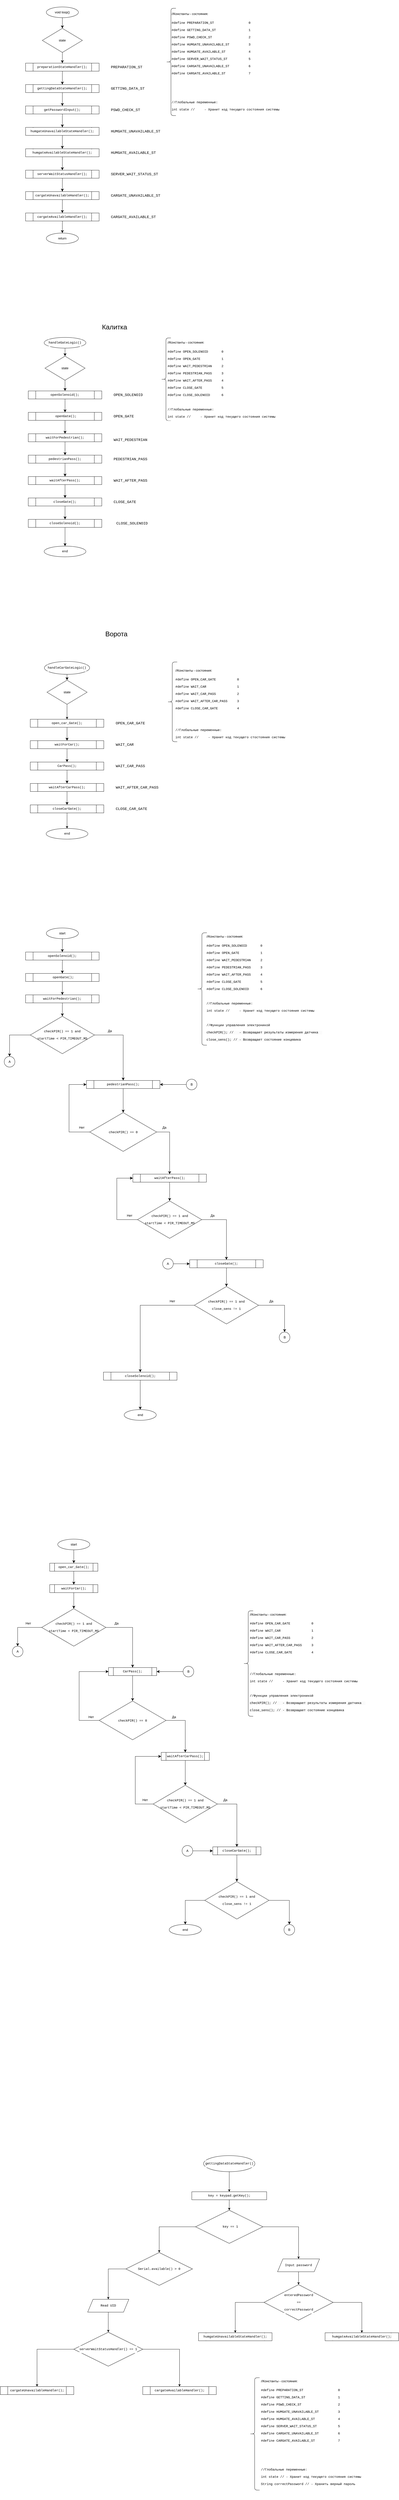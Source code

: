 <mxfile version="25.0.2">
  <diagram name="Страница — 1" id="kYw0LMLWnuJBPaseJhKa">
    <mxGraphModel dx="3771" dy="629" grid="1" gridSize="12" guides="1" tooltips="1" connect="1" arrows="1" fold="1" page="1" pageScale="1" pageWidth="827" pageHeight="1169" math="0" shadow="0">
      <root>
        <mxCell id="0" />
        <mxCell id="1" parent="0" />
        <mxCell id="MByqHcUUkSX6mI2JCgvQ-67" value="void loop()" style="ellipse;whiteSpace=wrap;html=1;" parent="1" vertex="1">
          <mxGeometry x="-2308.75" y="110" width="120" height="40" as="geometry" />
        </mxCell>
        <mxCell id="MByqHcUUkSX6mI2JCgvQ-81" style="edgeStyle=none;curved=1;rounded=0;orthogonalLoop=1;jettySize=auto;html=1;exitX=0.5;exitY=1;exitDx=0;exitDy=0;entryX=0.5;entryY=0;entryDx=0;entryDy=0;fontSize=12;startSize=8;endSize=8;" parent="1" source="MByqHcUUkSX6mI2JCgvQ-68" target="MByqHcUUkSX6mI2JCgvQ-70" edge="1">
          <mxGeometry relative="1" as="geometry" />
        </mxCell>
        <mxCell id="MByqHcUUkSX6mI2JCgvQ-68" value="state" style="rhombus;whiteSpace=wrap;html=1;" parent="1" vertex="1">
          <mxGeometry x="-2323.75" y="190" width="150" height="90" as="geometry" />
        </mxCell>
        <mxCell id="MByqHcUUkSX6mI2JCgvQ-69" value="" style="endArrow=classic;html=1;rounded=0;fontSize=12;startSize=8;endSize=8;curved=1;exitX=0.5;exitY=1;exitDx=0;exitDy=0;entryX=0.5;entryY=0;entryDx=0;entryDy=0;" parent="1" source="MByqHcUUkSX6mI2JCgvQ-67" target="MByqHcUUkSX6mI2JCgvQ-68" edge="1">
          <mxGeometry width="50" height="50" relative="1" as="geometry">
            <mxPoint x="-2198.75" y="190" as="sourcePoint" />
            <mxPoint x="-2148.75" y="140" as="targetPoint" />
          </mxGeometry>
        </mxCell>
        <mxCell id="MByqHcUUkSX6mI2JCgvQ-82" style="edgeStyle=none;curved=1;rounded=0;orthogonalLoop=1;jettySize=auto;html=1;exitX=0.5;exitY=1;exitDx=0;exitDy=0;entryX=0.5;entryY=0;entryDx=0;entryDy=0;fontSize=12;startSize=8;endSize=8;" parent="1" source="MByqHcUUkSX6mI2JCgvQ-70" target="MByqHcUUkSX6mI2JCgvQ-71" edge="1">
          <mxGeometry relative="1" as="geometry" />
        </mxCell>
        <mxCell id="MByqHcUUkSX6mI2JCgvQ-70" value="&lt;div style=&quot;font-family: Consolas, &amp;quot;Courier New&amp;quot;, monospace; line-height: 27px; white-space: pre;&quot;&gt;&lt;div style=&quot;line-height: 27px;&quot;&gt;&lt;font&gt;&lt;span&gt;preparationStateHandler&lt;/span&gt;&lt;span&gt;();&lt;/span&gt;&lt;/font&gt;&lt;/div&gt;&lt;/div&gt;" style="shape=process;whiteSpace=wrap;html=1;backgroundOutline=1;strokeColor=default;labelBackgroundColor=default;fontColor=default;fontSize=12;" parent="1" vertex="1">
          <mxGeometry x="-2386.25" y="320" width="275" height="30" as="geometry" />
        </mxCell>
        <mxCell id="MByqHcUUkSX6mI2JCgvQ-83" style="edgeStyle=none;curved=1;rounded=0;orthogonalLoop=1;jettySize=auto;html=1;exitX=0.5;exitY=1;exitDx=0;exitDy=0;entryX=0.5;entryY=0;entryDx=0;entryDy=0;fontSize=12;startSize=8;endSize=8;" parent="1" source="MByqHcUUkSX6mI2JCgvQ-71" target="MByqHcUUkSX6mI2JCgvQ-72" edge="1">
          <mxGeometry relative="1" as="geometry" />
        </mxCell>
        <mxCell id="MByqHcUUkSX6mI2JCgvQ-71" value="&lt;div style=&quot;font-family: Consolas, &amp;quot;Courier New&amp;quot;, monospace; line-height: 27px; white-space: pre;&quot;&gt;&lt;div style=&quot;line-height: 27px;&quot;&gt;&lt;span&gt;gettingDataStateHandler&lt;/span&gt;&lt;span&gt;();&lt;/span&gt;&lt;/div&gt;&lt;/div&gt;" style="shape=process;whiteSpace=wrap;html=1;backgroundOutline=1;strokeColor=default;labelBackgroundColor=default;fontColor=default;fontSize=12;" parent="1" vertex="1">
          <mxGeometry x="-2386.25" y="400" width="275" height="30" as="geometry" />
        </mxCell>
        <mxCell id="MByqHcUUkSX6mI2JCgvQ-84" style="edgeStyle=none;curved=1;rounded=0;orthogonalLoop=1;jettySize=auto;html=1;exitX=0.5;exitY=1;exitDx=0;exitDy=0;entryX=0.5;entryY=0;entryDx=0;entryDy=0;fontSize=12;startSize=8;endSize=8;" parent="1" source="MByqHcUUkSX6mI2JCgvQ-72" target="MByqHcUUkSX6mI2JCgvQ-73" edge="1">
          <mxGeometry relative="1" as="geometry" />
        </mxCell>
        <mxCell id="MByqHcUUkSX6mI2JCgvQ-72" value="&lt;div style=&quot;font-family: Consolas, &amp;quot;Courier New&amp;quot;, monospace; line-height: 27px; white-space: pre;&quot;&gt;&lt;div style=&quot;line-height: 27px;&quot;&gt;&lt;span&gt;getPasswordInput&lt;/span&gt;&lt;span&gt;();&lt;/span&gt;&lt;/div&gt;&lt;/div&gt;" style="shape=process;whiteSpace=wrap;html=1;backgroundOutline=1;strokeColor=default;labelBackgroundColor=default;fontColor=default;fontSize=12;" parent="1" vertex="1">
          <mxGeometry x="-2386.25" y="480" width="275" height="30" as="geometry" />
        </mxCell>
        <mxCell id="MByqHcUUkSX6mI2JCgvQ-85" style="edgeStyle=none;curved=1;rounded=0;orthogonalLoop=1;jettySize=auto;html=1;exitX=0.5;exitY=1;exitDx=0;exitDy=0;entryX=0.5;entryY=0;entryDx=0;entryDy=0;fontSize=12;startSize=8;endSize=8;" parent="1" source="MByqHcUUkSX6mI2JCgvQ-73" target="MByqHcUUkSX6mI2JCgvQ-75" edge="1">
          <mxGeometry relative="1" as="geometry" />
        </mxCell>
        <mxCell id="MByqHcUUkSX6mI2JCgvQ-73" value="&lt;div style=&quot;font-family: Consolas, &amp;quot;Courier New&amp;quot;, monospace; line-height: 27px; white-space: pre;&quot;&gt;&lt;div style=&quot;line-height: 27px;&quot;&gt;&lt;span&gt;humgateUnavailableStateHandler&lt;/span&gt;&lt;span&gt;();&lt;/span&gt;&lt;/div&gt;&lt;/div&gt;" style="shape=process;whiteSpace=wrap;html=1;backgroundOutline=1;strokeColor=default;labelBackgroundColor=default;fontColor=default;fontSize=12;" parent="1" vertex="1">
          <mxGeometry x="-2386.25" y="560" width="275" height="30" as="geometry" />
        </mxCell>
        <mxCell id="MByqHcUUkSX6mI2JCgvQ-86" style="edgeStyle=none;curved=1;rounded=0;orthogonalLoop=1;jettySize=auto;html=1;exitX=0.5;exitY=1;exitDx=0;exitDy=0;entryX=0.5;entryY=0;entryDx=0;entryDy=0;fontSize=12;startSize=8;endSize=8;" parent="1" source="MByqHcUUkSX6mI2JCgvQ-75" target="MByqHcUUkSX6mI2JCgvQ-79" edge="1">
          <mxGeometry relative="1" as="geometry" />
        </mxCell>
        <mxCell id="MByqHcUUkSX6mI2JCgvQ-75" value="&lt;div style=&quot;font-family: Consolas, &amp;quot;Courier New&amp;quot;, monospace; line-height: 27px; white-space: pre;&quot;&gt;&lt;div style=&quot;line-height: 27px;&quot;&gt;&lt;span&gt;humgateAvailableStateHandler&lt;/span&gt;&lt;span&gt;();&lt;/span&gt;&lt;/div&gt;&lt;/div&gt;" style="shape=process;whiteSpace=wrap;html=1;backgroundOutline=1;strokeColor=default;labelBackgroundColor=default;fontColor=default;fontSize=12;" parent="1" vertex="1">
          <mxGeometry x="-2386.25" y="640" width="275" height="30" as="geometry" />
        </mxCell>
        <mxCell id="MByqHcUUkSX6mI2JCgvQ-88" style="edgeStyle=none;curved=1;rounded=0;orthogonalLoop=1;jettySize=auto;html=1;exitX=0.5;exitY=1;exitDx=0;exitDy=0;entryX=0.5;entryY=0;entryDx=0;entryDy=0;fontSize=12;startSize=8;endSize=8;" parent="1" source="MByqHcUUkSX6mI2JCgvQ-76" target="MByqHcUUkSX6mI2JCgvQ-77" edge="1">
          <mxGeometry relative="1" as="geometry" />
        </mxCell>
        <mxCell id="MByqHcUUkSX6mI2JCgvQ-76" value="&lt;div style=&quot;font-family: Consolas, &amp;quot;Courier New&amp;quot;, monospace; line-height: 27px; white-space: pre;&quot;&gt;&lt;div style=&quot;line-height: 27px;&quot;&gt;&lt;div style=&quot;line-height: 27px;&quot;&gt;&lt;span&gt;cargateUnavailable&lt;/span&gt;&lt;span&gt;Handler();&lt;/span&gt;&lt;/div&gt;&lt;/div&gt;&lt;/div&gt;" style="shape=process;whiteSpace=wrap;html=1;backgroundOutline=1;strokeColor=default;labelBackgroundColor=default;fontColor=default;fontSize=12;" parent="1" vertex="1">
          <mxGeometry x="-2386.25" y="800" width="275" height="30" as="geometry" />
        </mxCell>
        <mxCell id="MByqHcUUkSX6mI2JCgvQ-89" style="edgeStyle=none;curved=1;rounded=0;orthogonalLoop=1;jettySize=auto;html=1;entryX=0.5;entryY=0;entryDx=0;entryDy=0;fontSize=12;startSize=8;endSize=8;" parent="1" source="MByqHcUUkSX6mI2JCgvQ-77" target="MByqHcUUkSX6mI2JCgvQ-80" edge="1">
          <mxGeometry relative="1" as="geometry" />
        </mxCell>
        <mxCell id="MByqHcUUkSX6mI2JCgvQ-77" value="&lt;div style=&quot;font-family: Consolas, &amp;quot;Courier New&amp;quot;, monospace; line-height: 27px; white-space: pre;&quot;&gt;&lt;div style=&quot;line-height: 27px;&quot;&gt;&lt;div style=&quot;line-height: 27px;&quot;&gt;&lt;span&gt;cargateAvailableHandler();&lt;/span&gt;&lt;/div&gt;&lt;/div&gt;&lt;/div&gt;" style="shape=process;whiteSpace=wrap;html=1;backgroundOutline=1;strokeColor=default;labelBackgroundColor=default;fontColor=default;fontSize=12;" parent="1" vertex="1">
          <mxGeometry x="-2386.25" y="880" width="275" height="30" as="geometry" />
        </mxCell>
        <mxCell id="MByqHcUUkSX6mI2JCgvQ-87" style="edgeStyle=none;curved=1;rounded=0;orthogonalLoop=1;jettySize=auto;html=1;exitX=0.5;exitY=1;exitDx=0;exitDy=0;entryX=0.5;entryY=0;entryDx=0;entryDy=0;fontSize=12;startSize=8;endSize=8;" parent="1" source="MByqHcUUkSX6mI2JCgvQ-79" target="MByqHcUUkSX6mI2JCgvQ-76" edge="1">
          <mxGeometry relative="1" as="geometry" />
        </mxCell>
        <mxCell id="MByqHcUUkSX6mI2JCgvQ-79" value="&lt;div style=&quot;font-family: Consolas, &amp;quot;Courier New&amp;quot;, monospace; line-height: 27px; white-space: pre;&quot;&gt;&lt;div style=&quot;line-height: 27px;&quot;&gt;&lt;span&gt;serverWaitStatusHandler&lt;/span&gt;&lt;span&gt;();&lt;/span&gt;&lt;/div&gt;&lt;/div&gt;" style="shape=process;whiteSpace=wrap;html=1;backgroundOutline=1;strokeColor=default;labelBackgroundColor=default;fontColor=default;fontSize=12;" parent="1" vertex="1">
          <mxGeometry x="-2386.25" y="720" width="275" height="30" as="geometry" />
        </mxCell>
        <mxCell id="MByqHcUUkSX6mI2JCgvQ-80" value="return" style="ellipse;whiteSpace=wrap;html=1;" parent="1" vertex="1">
          <mxGeometry x="-2308.75" y="955" width="120" height="40" as="geometry" />
        </mxCell>
        <mxCell id="MByqHcUUkSX6mI2JCgvQ-90" value="&lt;div style=&quot;background-color: rgb(255, 255, 255); font-family: Consolas, &amp;quot;Courier New&amp;quot;, monospace; line-height: 27px; white-space: pre;&quot;&gt;PREPARATION_ST&lt;/div&gt;" style="text;html=1;align=left;verticalAlign=middle;whiteSpace=wrap;rounded=0;fontColor=default;fontSize=14;" parent="1" vertex="1">
          <mxGeometry x="-2068.75" y="320" width="60" height="30" as="geometry" />
        </mxCell>
        <mxCell id="MByqHcUUkSX6mI2JCgvQ-91" value="&lt;div style=&quot;background-color: rgb(255, 255, 255); font-family: Consolas, &amp;quot;Courier New&amp;quot;, monospace; line-height: 27px; white-space: pre;&quot;&gt;GETTING_DATA_ST&lt;/div&gt;" style="text;html=1;align=left;verticalAlign=middle;whiteSpace=wrap;rounded=0;fontColor=default;fontSize=14;" parent="1" vertex="1">
          <mxGeometry x="-2068.75" y="400" width="60" height="30" as="geometry" />
        </mxCell>
        <mxCell id="MByqHcUUkSX6mI2JCgvQ-92" value="&lt;div style=&quot;background-color: rgb(255, 255, 255); font-family: Consolas, &amp;quot;Courier New&amp;quot;, monospace; line-height: 27px; white-space: pre;&quot;&gt;PSWD_CHECK_ST&lt;/div&gt;" style="text;html=1;align=left;verticalAlign=middle;whiteSpace=wrap;rounded=0;fontColor=default;fontSize=14;" parent="1" vertex="1">
          <mxGeometry x="-2068.75" y="480" width="60" height="30" as="geometry" />
        </mxCell>
        <mxCell id="MByqHcUUkSX6mI2JCgvQ-93" value="&lt;div style=&quot;background-color: rgb(255, 255, 255); font-family: Consolas, &amp;quot;Courier New&amp;quot;, monospace; line-height: 27px; white-space: pre;&quot;&gt;HUMGATE_UNAVAILABLE_ST&lt;/div&gt;" style="text;html=1;align=left;verticalAlign=middle;whiteSpace=wrap;rounded=0;fontColor=default;fontSize=14;" parent="1" vertex="1">
          <mxGeometry x="-2068.75" y="560" width="60" height="30" as="geometry" />
        </mxCell>
        <mxCell id="MByqHcUUkSX6mI2JCgvQ-94" value="&lt;div style=&quot;background-color: rgb(255, 255, 255); font-family: Consolas, &amp;quot;Courier New&amp;quot;, monospace; line-height: 27px; white-space: pre;&quot;&gt;HUMGATE_AVAILABLE_ST&lt;/div&gt;" style="text;html=1;align=left;verticalAlign=middle;whiteSpace=wrap;rounded=0;fontColor=default;fontSize=14;" parent="1" vertex="1">
          <mxGeometry x="-2068.75" y="640" width="60" height="30" as="geometry" />
        </mxCell>
        <mxCell id="MByqHcUUkSX6mI2JCgvQ-95" value="&lt;div style=&quot;background-color: rgb(255, 255, 255); font-family: Consolas, &amp;quot;Courier New&amp;quot;, monospace; line-height: 27px; white-space: pre;&quot;&gt;SERVER_WAIT_STATUS_ST&lt;/div&gt;" style="text;html=1;align=left;verticalAlign=middle;whiteSpace=wrap;rounded=0;fontColor=default;fontSize=14;" parent="1" vertex="1">
          <mxGeometry x="-2068.75" y="720" width="60" height="30" as="geometry" />
        </mxCell>
        <mxCell id="MByqHcUUkSX6mI2JCgvQ-96" value="&lt;div style=&quot;background-color: rgb(255, 255, 255); font-family: Consolas, &amp;quot;Courier New&amp;quot;, monospace; line-height: 27px; white-space: pre;&quot;&gt;CARGATE_UNAVAILABLE_ST&lt;/div&gt;" style="text;html=1;align=left;verticalAlign=middle;whiteSpace=wrap;rounded=0;fontColor=default;fontSize=14;" parent="1" vertex="1">
          <mxGeometry x="-2068.75" y="800" width="60" height="30" as="geometry" />
        </mxCell>
        <mxCell id="MByqHcUUkSX6mI2JCgvQ-97" value="&lt;div style=&quot;background-color: rgb(255, 255, 255); font-family: Consolas, &amp;quot;Courier New&amp;quot;, monospace; line-height: 27px; white-space: pre;&quot;&gt;CARGATE_AVAILABLE_ST&lt;/div&gt;" style="text;html=1;align=left;verticalAlign=middle;whiteSpace=wrap;rounded=0;fontColor=default;fontSize=14;" parent="1" vertex="1">
          <mxGeometry x="-2068.75" y="880" width="60" height="30" as="geometry" />
        </mxCell>
        <mxCell id="MByqHcUUkSX6mI2JCgvQ-99" value="&lt;div&gt;&lt;br&gt;&lt;/div&gt;" style="text;html=1;align=center;verticalAlign=middle;whiteSpace=wrap;rounded=0;" parent="1" vertex="1">
          <mxGeometry x="-2131.25" y="115" width="60" height="30" as="geometry" />
        </mxCell>
        <mxCell id="MByqHcUUkSX6mI2JCgvQ-100" value="&lt;div style=&quot;background-color: rgb(255, 255, 255); font-family: Consolas, &amp;quot;Courier New&amp;quot;, monospace; line-height: 27px; white-space: pre;&quot;&gt;&lt;font style=&quot;color: rgb(0, 0, 0);&quot;&gt;handleGateLogic&lt;/font&gt;&lt;font style=&quot;color: rgb(0, 0, 0);&quot; color=&quot;#434f54&quot;&gt;()&lt;/font&gt;&lt;/div&gt;" style="ellipse;whiteSpace=wrap;html=1;" parent="1" vertex="1">
          <mxGeometry x="-2316.87" y="1345" width="156.25" height="40" as="geometry" />
        </mxCell>
        <mxCell id="MByqHcUUkSX6mI2JCgvQ-101" style="edgeStyle=none;curved=1;rounded=0;orthogonalLoop=1;jettySize=auto;html=1;exitX=0.5;exitY=1;exitDx=0;exitDy=0;entryX=0.5;entryY=0;entryDx=0;entryDy=0;fontSize=12;startSize=8;endSize=8;" parent="1" source="MByqHcUUkSX6mI2JCgvQ-102" target="MByqHcUUkSX6mI2JCgvQ-105" edge="1">
          <mxGeometry relative="1" as="geometry" />
        </mxCell>
        <mxCell id="MByqHcUUkSX6mI2JCgvQ-102" value="state" style="rhombus;whiteSpace=wrap;html=1;" parent="1" vertex="1">
          <mxGeometry x="-2313.75" y="1415" width="150" height="90" as="geometry" />
        </mxCell>
        <mxCell id="MByqHcUUkSX6mI2JCgvQ-103" value="" style="endArrow=classic;html=1;rounded=0;fontSize=12;startSize=8;endSize=8;curved=1;exitX=0.5;exitY=1;exitDx=0;exitDy=0;entryX=0.5;entryY=0;entryDx=0;entryDy=0;" parent="1" source="MByqHcUUkSX6mI2JCgvQ-100" target="MByqHcUUkSX6mI2JCgvQ-102" edge="1">
          <mxGeometry width="50" height="50" relative="1" as="geometry">
            <mxPoint x="-2188.75" y="1415" as="sourcePoint" />
            <mxPoint x="-2138.75" y="1365" as="targetPoint" />
          </mxGeometry>
        </mxCell>
        <mxCell id="MByqHcUUkSX6mI2JCgvQ-104" style="edgeStyle=none;curved=1;rounded=0;orthogonalLoop=1;jettySize=auto;html=1;exitX=0.5;exitY=1;exitDx=0;exitDy=0;entryX=0.5;entryY=0;entryDx=0;entryDy=0;fontSize=12;startSize=8;endSize=8;fontColor=default;" parent="1" source="MByqHcUUkSX6mI2JCgvQ-105" target="MByqHcUUkSX6mI2JCgvQ-107" edge="1">
          <mxGeometry relative="1" as="geometry" />
        </mxCell>
        <mxCell id="MByqHcUUkSX6mI2JCgvQ-105" value="&lt;div style=&quot;font-family: Consolas, &amp;quot;Courier New&amp;quot;, monospace; line-height: 27px; white-space: pre;&quot;&gt;&lt;div style=&quot;line-height: 27px;&quot;&gt;&lt;div style=&quot;line-height: 27px;&quot;&gt;&lt;span&gt;openSolenoid&lt;/span&gt;&lt;span&gt;();&lt;/span&gt;&lt;/div&gt;&lt;/div&gt;&lt;/div&gt;" style="shape=process;whiteSpace=wrap;html=1;backgroundOutline=1;strokeColor=default;labelBackgroundColor=default;fontColor=default;fontSize=12;" parent="1" vertex="1">
          <mxGeometry x="-2376.25" y="1545" width="275" height="30" as="geometry" />
        </mxCell>
        <mxCell id="MByqHcUUkSX6mI2JCgvQ-106" style="edgeStyle=none;curved=1;rounded=0;orthogonalLoop=1;jettySize=auto;html=1;exitX=0.5;exitY=1;exitDx=0;exitDy=0;entryX=0.5;entryY=0;entryDx=0;entryDy=0;fontSize=12;startSize=8;endSize=8;fontColor=default;" parent="1" source="MByqHcUUkSX6mI2JCgvQ-107" target="MByqHcUUkSX6mI2JCgvQ-109" edge="1">
          <mxGeometry relative="1" as="geometry" />
        </mxCell>
        <mxCell id="MByqHcUUkSX6mI2JCgvQ-107" value="&lt;div style=&quot;font-family: Consolas, &amp;quot;Courier New&amp;quot;, monospace; line-height: 27px; white-space: pre;&quot;&gt;&lt;div style=&quot;line-height: 27px;&quot;&gt;&lt;div style=&quot;line-height: 27px;&quot;&gt;&amp;nbsp;&lt;span&gt;openGate&lt;/span&gt;&lt;span&gt;();&lt;/span&gt;&lt;/div&gt;&lt;/div&gt;&lt;/div&gt;" style="shape=process;whiteSpace=wrap;html=1;backgroundOutline=1;strokeColor=default;labelBackgroundColor=default;fontColor=default;fontSize=12;" parent="1" vertex="1">
          <mxGeometry x="-2376.25" y="1625" width="275" height="30" as="geometry" />
        </mxCell>
        <mxCell id="MByqHcUUkSX6mI2JCgvQ-108" style="edgeStyle=none;curved=1;rounded=0;orthogonalLoop=1;jettySize=auto;html=1;exitX=0.5;exitY=1;exitDx=0;exitDy=0;entryX=0.5;entryY=0;entryDx=0;entryDy=0;fontSize=12;startSize=8;endSize=8;fontColor=default;" parent="1" source="MByqHcUUkSX6mI2JCgvQ-109" target="MByqHcUUkSX6mI2JCgvQ-111" edge="1">
          <mxGeometry relative="1" as="geometry" />
        </mxCell>
        <mxCell id="MByqHcUUkSX6mI2JCgvQ-109" value="&lt;div style=&quot;font-family: Consolas, &amp;quot;Courier New&amp;quot;, monospace; line-height: 27px; white-space: pre;&quot;&gt;&lt;div style=&quot;line-height: 27px;&quot;&gt;&lt;div style=&quot;line-height: 27px;&quot;&gt;&lt;span&gt;waitForPedestrian&lt;/span&gt;&lt;span&gt;();&lt;/span&gt;&lt;/div&gt;&lt;/div&gt;&lt;/div&gt;" style="shape=process;whiteSpace=wrap;html=1;backgroundOutline=1;strokeColor=default;labelBackgroundColor=default;fontColor=default;fontSize=12;" parent="1" vertex="1">
          <mxGeometry x="-2376.25" y="1705" width="275" height="30" as="geometry" />
        </mxCell>
        <mxCell id="MByqHcUUkSX6mI2JCgvQ-110" style="edgeStyle=none;curved=1;rounded=0;orthogonalLoop=1;jettySize=auto;html=1;exitX=0.5;exitY=1;exitDx=0;exitDy=0;entryX=0.5;entryY=0;entryDx=0;entryDy=0;fontSize=12;startSize=8;endSize=8;fontColor=default;" parent="1" source="MByqHcUUkSX6mI2JCgvQ-111" target="MByqHcUUkSX6mI2JCgvQ-113" edge="1">
          <mxGeometry relative="1" as="geometry" />
        </mxCell>
        <mxCell id="MByqHcUUkSX6mI2JCgvQ-111" value="&lt;div style=&quot;font-family: Consolas, &amp;quot;Courier New&amp;quot;, monospace; line-height: 27px; white-space: pre;&quot;&gt;&lt;div style=&quot;line-height: 27px;&quot;&gt;&lt;div style=&quot;line-height: 27px;&quot;&gt;&lt;span&gt;pedestrianPass&lt;/span&gt;&lt;span&gt;()&lt;/span&gt;;&lt;/div&gt;&lt;/div&gt;&lt;/div&gt;" style="shape=process;whiteSpace=wrap;html=1;backgroundOutline=1;strokeColor=default;labelBackgroundColor=default;fontColor=default;fontSize=12;" parent="1" vertex="1">
          <mxGeometry x="-2376.25" y="1785" width="275" height="30" as="geometry" />
        </mxCell>
        <mxCell id="MByqHcUUkSX6mI2JCgvQ-112" style="edgeStyle=none;curved=1;rounded=0;orthogonalLoop=1;jettySize=auto;html=1;exitX=0.5;exitY=1;exitDx=0;exitDy=0;entryX=0.5;entryY=0;entryDx=0;entryDy=0;fontSize=12;startSize=8;endSize=8;fontColor=default;" parent="1" source="MByqHcUUkSX6mI2JCgvQ-113" target="MByqHcUUkSX6mI2JCgvQ-119" edge="1">
          <mxGeometry relative="1" as="geometry" />
        </mxCell>
        <mxCell id="MByqHcUUkSX6mI2JCgvQ-113" value="&lt;div style=&quot;font-family: Consolas, &amp;quot;Courier New&amp;quot;, monospace; line-height: 27px; white-space: pre;&quot;&gt;&lt;div style=&quot;line-height: 27px;&quot;&gt;&lt;div style=&quot;line-height: 27px;&quot;&gt;&lt;span&gt;waitAfterPass&lt;/span&gt;&lt;span&gt;()&lt;/span&gt;;&lt;/div&gt;&lt;/div&gt;&lt;/div&gt;" style="shape=process;whiteSpace=wrap;html=1;backgroundOutline=1;strokeColor=default;labelBackgroundColor=default;fontColor=default;fontSize=12;" parent="1" vertex="1">
          <mxGeometry x="-2376.25" y="1865" width="275" height="30" as="geometry" />
        </mxCell>
        <mxCell id="MByqHcUUkSX6mI2JCgvQ-135" style="edgeStyle=none;curved=1;rounded=0;orthogonalLoop=1;jettySize=auto;html=1;fontSize=12;startSize=8;endSize=8;fontColor=default;" parent="1" source="MByqHcUUkSX6mI2JCgvQ-119" target="MByqHcUUkSX6mI2JCgvQ-134" edge="1">
          <mxGeometry relative="1" as="geometry" />
        </mxCell>
        <mxCell id="MByqHcUUkSX6mI2JCgvQ-119" value="&lt;div style=&quot;font-family: Consolas, &amp;quot;Courier New&amp;quot;, monospace; line-height: 27px; white-space: pre;&quot;&gt;&lt;div style=&quot;line-height: 27px;&quot;&gt;&lt;div style=&quot;line-height: 27px;&quot;&gt;&lt;span&gt;closeGate&lt;/span&gt;&lt;span&gt;()&lt;/span&gt;;&lt;/div&gt;&lt;/div&gt;&lt;/div&gt;" style="shape=process;whiteSpace=wrap;html=1;backgroundOutline=1;strokeColor=default;labelBackgroundColor=default;fontColor=default;fontSize=12;" parent="1" vertex="1">
          <mxGeometry x="-2376.25" y="1945" width="275" height="30" as="geometry" />
        </mxCell>
        <mxCell id="MByqHcUUkSX6mI2JCgvQ-121" value="&lt;div style=&quot;background-color: rgb(255, 255, 255); font-family: Consolas, &amp;quot;Courier New&amp;quot;, monospace; line-height: 27px; white-space: pre;&quot;&gt;&lt;div style=&quot;line-height: 27px;&quot;&gt;OPEN_SOLENOID&lt;/div&gt;&lt;/div&gt;" style="text;html=1;align=left;verticalAlign=middle;whiteSpace=wrap;rounded=0;fontColor=default;fontSize=14;" parent="1" vertex="1">
          <mxGeometry x="-2058.75" y="1545" width="60" height="30" as="geometry" />
        </mxCell>
        <mxCell id="MByqHcUUkSX6mI2JCgvQ-122" value="&lt;div style=&quot;background-color: rgb(255, 255, 255); font-family: Consolas, &amp;quot;Courier New&amp;quot;, monospace; line-height: 27px; white-space: pre;&quot;&gt;&lt;div style=&quot;line-height: 27px;&quot;&gt;OPEN_GATE&lt;/div&gt;&lt;/div&gt;" style="text;html=1;align=left;verticalAlign=middle;whiteSpace=wrap;rounded=0;fontColor=default;fontSize=14;" parent="1" vertex="1">
          <mxGeometry x="-2058.75" y="1625" width="60" height="30" as="geometry" />
        </mxCell>
        <mxCell id="MByqHcUUkSX6mI2JCgvQ-123" value="&lt;br&gt;&lt;div style=&quot;background-color: rgb(255, 255, 255); font-family: Consolas, &amp;quot;Courier New&amp;quot;, monospace; font-weight: normal; line-height: 27px; white-space: pre;&quot;&gt;&lt;div&gt;&lt;span&gt;WAIT_PEDESTRIAN&lt;/span&gt;&lt;/div&gt;&lt;/div&gt;" style="text;html=1;align=left;verticalAlign=middle;whiteSpace=wrap;rounded=0;fontColor=default;fontSize=14;" parent="1" vertex="1">
          <mxGeometry x="-2058.75" y="1705" width="60" height="30" as="geometry" />
        </mxCell>
        <mxCell id="MByqHcUUkSX6mI2JCgvQ-124" value="&lt;div style=&quot;background-color: rgb(255, 255, 255); font-family: Consolas, &amp;quot;Courier New&amp;quot;, monospace; line-height: 27px; white-space: pre;&quot;&gt;&lt;div style=&quot;line-height: 27px;&quot;&gt;PEDESTRIAN_PASS&lt;/div&gt;&lt;/div&gt;" style="text;html=1;align=left;verticalAlign=middle;whiteSpace=wrap;rounded=0;fontColor=default;fontSize=14;" parent="1" vertex="1">
          <mxGeometry x="-2058.75" y="1785" width="60" height="30" as="geometry" />
        </mxCell>
        <mxCell id="MByqHcUUkSX6mI2JCgvQ-125" value="&lt;div style=&quot;background-color: rgb(255, 255, 255); font-family: Consolas, &amp;quot;Courier New&amp;quot;, monospace; line-height: 27px; white-space: pre;&quot;&gt;&lt;div style=&quot;line-height: 27px;&quot;&gt;WAIT_AFTER_PASS&lt;/div&gt;&lt;/div&gt;" style="text;html=1;align=left;verticalAlign=middle;whiteSpace=wrap;rounded=0;fontColor=default;fontSize=14;" parent="1" vertex="1">
          <mxGeometry x="-2058.75" y="1865" width="60" height="30" as="geometry" />
        </mxCell>
        <mxCell id="MByqHcUUkSX6mI2JCgvQ-126" value="&lt;div style=&quot;background-color: rgb(255, 255, 255); font-family: Consolas, &amp;quot;Courier New&amp;quot;, monospace; line-height: 27px; white-space: pre;&quot;&gt;&lt;div style=&quot;line-height: 27px;&quot;&gt;CLOSE_GATE&lt;/div&gt;&lt;/div&gt;" style="text;html=1;align=left;verticalAlign=middle;whiteSpace=wrap;rounded=0;fontColor=default;fontSize=14;" parent="1" vertex="1">
          <mxGeometry x="-2058.75" y="1945" width="60" height="30" as="geometry" />
        </mxCell>
        <mxCell id="MByqHcUUkSX6mI2JCgvQ-129" value="&lt;font style=&quot;font-size: 25px;&quot;&gt;Калитка&lt;/font&gt;" style="text;html=1;align=center;verticalAlign=middle;whiteSpace=wrap;rounded=0;" parent="1" vertex="1">
          <mxGeometry x="-2151.25" y="1265" width="195" height="80" as="geometry" />
        </mxCell>
        <mxCell id="MByqHcUUkSX6mI2JCgvQ-131" value="&lt;div style=&quot;background-color: rgb(255, 255, 255); font-family: Consolas, &amp;quot;Courier New&amp;quot;, monospace; line-height: 27px; white-space: pre;&quot;&gt;end&lt;/div&gt;" style="ellipse;whiteSpace=wrap;html=1;" parent="1" vertex="1">
          <mxGeometry x="-2316.87" y="2125" width="156.25" height="40" as="geometry" />
        </mxCell>
        <mxCell id="MByqHcUUkSX6mI2JCgvQ-136" style="edgeStyle=none;curved=1;rounded=0;orthogonalLoop=1;jettySize=auto;html=1;fontSize=12;startSize=8;endSize=8;" parent="1" source="MByqHcUUkSX6mI2JCgvQ-134" target="MByqHcUUkSX6mI2JCgvQ-131" edge="1">
          <mxGeometry relative="1" as="geometry" />
        </mxCell>
        <mxCell id="MByqHcUUkSX6mI2JCgvQ-134" value="&lt;div style=&quot;font-family: Consolas, &amp;quot;Courier New&amp;quot;, monospace; line-height: 27px; white-space: pre;&quot;&gt;&lt;div style=&quot;line-height: 27px;&quot;&gt;&lt;div style=&quot;line-height: 27px;&quot;&gt;closeSolenoid();&lt;/div&gt;&lt;/div&gt;&lt;/div&gt;" style="shape=process;whiteSpace=wrap;html=1;backgroundOutline=1;strokeColor=default;labelBackgroundColor=default;fontColor=default;fontSize=12;" parent="1" vertex="1">
          <mxGeometry x="-2376.24" y="2025" width="275" height="30" as="geometry" />
        </mxCell>
        <mxCell id="MByqHcUUkSX6mI2JCgvQ-137" value="&lt;div style=&quot;background-color: rgb(255, 255, 255); font-family: Consolas, &amp;quot;Courier New&amp;quot;, monospace; line-height: 27px; white-space: pre;&quot;&gt;&lt;div style=&quot;line-height: 27px;&quot;&gt;&lt;div style=&quot;line-height: 27px;&quot;&gt;CLOSE_SOLENOID&lt;/div&gt;&lt;/div&gt;&lt;/div&gt;" style="text;html=1;align=left;verticalAlign=middle;whiteSpace=wrap;rounded=0;fontColor=default;fontSize=14;" parent="1" vertex="1">
          <mxGeometry x="-2048.75" y="2025" width="60" height="30" as="geometry" />
        </mxCell>
        <mxCell id="MByqHcUUkSX6mI2JCgvQ-255" style="edgeStyle=none;curved=1;rounded=0;orthogonalLoop=1;jettySize=auto;html=1;fontSize=12;startSize=8;endSize=8;" parent="1" source="MByqHcUUkSX6mI2JCgvQ-169" target="MByqHcUUkSX6mI2JCgvQ-252" edge="1">
          <mxGeometry relative="1" as="geometry" />
        </mxCell>
        <mxCell id="MByqHcUUkSX6mI2JCgvQ-169" value="start" style="ellipse;whiteSpace=wrap;html=1;" parent="1" vertex="1">
          <mxGeometry x="-2308.75" y="3552" width="120" height="40" as="geometry" />
        </mxCell>
        <mxCell id="MByqHcUUkSX6mI2JCgvQ-256" style="edgeStyle=none;curved=1;rounded=0;orthogonalLoop=1;jettySize=auto;html=1;entryX=0.5;entryY=0;entryDx=0;entryDy=0;fontSize=12;startSize=8;endSize=8;" parent="1" source="MByqHcUUkSX6mI2JCgvQ-252" target="MByqHcUUkSX6mI2JCgvQ-253" edge="1">
          <mxGeometry relative="1" as="geometry" />
        </mxCell>
        <mxCell id="MByqHcUUkSX6mI2JCgvQ-252" value="&lt;div style=&quot;font-family: Consolas, &amp;quot;Courier New&amp;quot;, monospace; line-height: 27px; white-space: pre;&quot;&gt;&lt;div style=&quot;line-height: 27px;&quot;&gt;&lt;div style=&quot;line-height: 27px;&quot;&gt;&lt;span&gt;openSolenoid&lt;/span&gt;&lt;span&gt;();&lt;/span&gt;&lt;/div&gt;&lt;/div&gt;&lt;/div&gt;" style="shape=process;whiteSpace=wrap;html=1;backgroundOutline=1;strokeColor=default;labelBackgroundColor=default;fontColor=default;fontSize=12;" parent="1" vertex="1">
          <mxGeometry x="-2386.25" y="3642" width="275" height="30" as="geometry" />
        </mxCell>
        <mxCell id="MByqHcUUkSX6mI2JCgvQ-258" style="edgeStyle=none;curved=1;rounded=0;orthogonalLoop=1;jettySize=auto;html=1;entryX=0.5;entryY=0;entryDx=0;entryDy=0;fontSize=12;startSize=8;endSize=8;" parent="1" source="MByqHcUUkSX6mI2JCgvQ-253" target="MByqHcUUkSX6mI2JCgvQ-257" edge="1">
          <mxGeometry relative="1" as="geometry" />
        </mxCell>
        <mxCell id="MByqHcUUkSX6mI2JCgvQ-253" value="&lt;div style=&quot;font-family: Consolas, &amp;quot;Courier New&amp;quot;, monospace; line-height: 27px; white-space: pre;&quot;&gt;&lt;div style=&quot;line-height: 27px;&quot;&gt;&lt;div style=&quot;line-height: 27px;&quot;&gt;&amp;nbsp;&lt;span&gt;openGate&lt;/span&gt;&lt;span&gt;();&lt;/span&gt;&lt;/div&gt;&lt;/div&gt;&lt;/div&gt;" style="shape=process;whiteSpace=wrap;html=1;backgroundOutline=1;strokeColor=default;labelBackgroundColor=default;fontColor=default;fontSize=12;" parent="1" vertex="1">
          <mxGeometry x="-2386.25" y="3722" width="275" height="30" as="geometry" />
        </mxCell>
        <mxCell id="MByqHcUUkSX6mI2JCgvQ-260" style="edgeStyle=none;curved=1;rounded=0;orthogonalLoop=1;jettySize=auto;html=1;entryX=0.5;entryY=0;entryDx=0;entryDy=0;fontSize=12;startSize=8;endSize=8;" parent="1" source="MByqHcUUkSX6mI2JCgvQ-257" target="MByqHcUUkSX6mI2JCgvQ-259" edge="1">
          <mxGeometry relative="1" as="geometry" />
        </mxCell>
        <mxCell id="MByqHcUUkSX6mI2JCgvQ-257" value="&lt;div style=&quot;font-family: Consolas, &amp;quot;Courier New&amp;quot;, monospace; line-height: 27px; white-space: pre;&quot;&gt;&lt;div style=&quot;line-height: 27px;&quot;&gt;&lt;div style=&quot;line-height: 27px;&quot;&gt;&lt;span&gt;waitForPedestrian&lt;/span&gt;&lt;span&gt;();&lt;/span&gt;&lt;/div&gt;&lt;/div&gt;&lt;/div&gt;" style="shape=process;whiteSpace=wrap;html=1;backgroundOutline=1;strokeColor=default;labelBackgroundColor=default;fontColor=default;fontSize=12;" parent="1" vertex="1">
          <mxGeometry x="-2386.25" y="3802" width="275" height="30" as="geometry" />
        </mxCell>
        <mxCell id="MByqHcUUkSX6mI2JCgvQ-259" value="&lt;div style=&quot;font-family: Consolas, &amp;quot;Courier New&amp;quot;, monospace; line-height: 27px; white-space: pre;&quot;&gt;&lt;font style=&quot;color: rgb(0, 0, 0);&quot;&gt;&lt;span&gt;&lt;font style=&quot;&quot;&gt;checkPIR&lt;/font&gt;&lt;/span&gt;&lt;span&gt;&lt;font style=&quot;&quot;&gt;() == 1 and&lt;/font&gt;&lt;/span&gt;&lt;/font&gt;&lt;/div&gt;&lt;div style=&quot;font-family: Consolas, &amp;quot;Courier New&amp;quot;, monospace; line-height: 27px; white-space: pre;&quot;&gt;&lt;font style=&quot;color: rgb(0, 0, 0);&quot;&gt;&lt;span&gt;&lt;font style=&quot;&quot;&gt;startTime &amp;lt; PIR_TIMEOUT_MS&lt;/font&gt;&lt;/span&gt;&lt;/font&gt;&lt;/div&gt;" style="rhombus;whiteSpace=wrap;html=1;" parent="1" vertex="1">
          <mxGeometry x="-2368.75" y="3882" width="240" height="140" as="geometry" />
        </mxCell>
        <mxCell id="MByqHcUUkSX6mI2JCgvQ-268" style="edgeStyle=none;curved=1;rounded=0;orthogonalLoop=1;jettySize=auto;html=1;fontSize=12;startSize=8;endSize=8;" parent="1" source="MByqHcUUkSX6mI2JCgvQ-261" target="MByqHcUUkSX6mI2JCgvQ-267" edge="1">
          <mxGeometry relative="1" as="geometry" />
        </mxCell>
        <mxCell id="MByqHcUUkSX6mI2JCgvQ-261" value="&lt;div style=&quot;font-family: Consolas, &amp;quot;Courier New&amp;quot;, monospace; line-height: 27px; white-space: pre;&quot;&gt;&lt;div style=&quot;line-height: 27px;&quot;&gt;&lt;div style=&quot;line-height: 27px;&quot;&gt;&lt;span&gt;pedestrianPass&lt;/span&gt;&lt;span&gt;()&lt;/span&gt;;&lt;/div&gt;&lt;/div&gt;&lt;/div&gt;" style="shape=process;whiteSpace=wrap;html=1;backgroundOutline=1;strokeColor=default;labelBackgroundColor=default;fontColor=default;fontSize=12;" parent="1" vertex="1">
          <mxGeometry x="-2158.75" y="4122" width="275" height="30" as="geometry" />
        </mxCell>
        <mxCell id="MByqHcUUkSX6mI2JCgvQ-262" value="" style="endArrow=classic;html=1;rounded=0;fontSize=12;startSize=8;endSize=8;exitX=1;exitY=0.5;exitDx=0;exitDy=0;entryX=0.5;entryY=0;entryDx=0;entryDy=0;edgeStyle=orthogonalEdgeStyle;" parent="1" source="MByqHcUUkSX6mI2JCgvQ-259" target="MByqHcUUkSX6mI2JCgvQ-261" edge="1">
          <mxGeometry width="50" height="50" relative="1" as="geometry">
            <mxPoint x="-2026.25" y="3982" as="sourcePoint" />
            <mxPoint x="-1976.25" y="3932" as="targetPoint" />
          </mxGeometry>
        </mxCell>
        <mxCell id="MByqHcUUkSX6mI2JCgvQ-265" value="Да" style="text;html=1;align=center;verticalAlign=middle;whiteSpace=wrap;rounded=0;" parent="1" vertex="1">
          <mxGeometry x="-2101.25" y="3922" width="60" height="30" as="geometry" />
        </mxCell>
        <mxCell id="MByqHcUUkSX6mI2JCgvQ-267" value="&lt;span style=&quot;font-family: Consolas, &amp;quot;Courier New&amp;quot;, monospace; white-space: pre;&quot;&gt;checkPIR&lt;/span&gt;&lt;span style=&quot;font-family: Consolas, &amp;quot;Courier New&amp;quot;, monospace; white-space: pre;&quot;&gt;() == 0&lt;/span&gt;" style="rhombus;whiteSpace=wrap;html=1;" parent="1" vertex="1">
          <mxGeometry x="-2146.25" y="4242" width="250" height="145" as="geometry" />
        </mxCell>
        <mxCell id="MByqHcUUkSX6mI2JCgvQ-282" style="edgeStyle=none;curved=1;rounded=0;orthogonalLoop=1;jettySize=auto;html=1;fontSize=12;startSize=8;endSize=8;" parent="1" source="MByqHcUUkSX6mI2JCgvQ-269" edge="1">
          <mxGeometry relative="1" as="geometry">
            <mxPoint x="-1847.5" y="4572" as="targetPoint" />
          </mxGeometry>
        </mxCell>
        <mxCell id="MByqHcUUkSX6mI2JCgvQ-269" value="&lt;div style=&quot;font-family: Consolas, &amp;quot;Courier New&amp;quot;, monospace; line-height: 27px; white-space: pre;&quot;&gt;&lt;div style=&quot;line-height: 27px;&quot;&gt;&lt;div style=&quot;line-height: 27px;&quot;&gt;&lt;span&gt;waitAfterPass&lt;/span&gt;&lt;span&gt;()&lt;/span&gt;;&lt;/div&gt;&lt;/div&gt;&lt;/div&gt;" style="shape=process;whiteSpace=wrap;html=1;backgroundOutline=1;strokeColor=default;labelBackgroundColor=default;fontColor=default;fontSize=12;" parent="1" vertex="1">
          <mxGeometry x="-1985" y="4472" width="275" height="30" as="geometry" />
        </mxCell>
        <mxCell id="MByqHcUUkSX6mI2JCgvQ-272" value="" style="endArrow=classic;html=1;rounded=0;fontSize=12;startSize=8;endSize=8;exitX=1;exitY=0.5;exitDx=0;exitDy=0;entryX=0.5;entryY=0;entryDx=0;entryDy=0;edgeStyle=orthogonalEdgeStyle;" parent="1" source="MByqHcUUkSX6mI2JCgvQ-267" target="MByqHcUUkSX6mI2JCgvQ-269" edge="1">
          <mxGeometry width="50" height="50" relative="1" as="geometry">
            <mxPoint x="-1793.75" y="4362" as="sourcePoint" />
            <mxPoint x="-1743.75" y="4312" as="targetPoint" />
          </mxGeometry>
        </mxCell>
        <mxCell id="MByqHcUUkSX6mI2JCgvQ-273" value="Да" style="text;html=1;align=center;verticalAlign=middle;whiteSpace=wrap;rounded=0;" parent="1" vertex="1">
          <mxGeometry x="-1897.5" y="4283" width="60" height="30" as="geometry" />
        </mxCell>
        <mxCell id="MByqHcUUkSX6mI2JCgvQ-277" value="Нет" style="text;html=1;align=center;verticalAlign=middle;whiteSpace=wrap;rounded=0;" parent="1" vertex="1">
          <mxGeometry x="-2206.25" y="4283" width="60" height="30" as="geometry" />
        </mxCell>
        <mxCell id="MByqHcUUkSX6mI2JCgvQ-278" value="" style="endArrow=classic;html=1;rounded=0;fontSize=12;startSize=8;endSize=8;exitX=0;exitY=0.5;exitDx=0;exitDy=0;entryX=0;entryY=0.5;entryDx=0;entryDy=0;edgeStyle=orthogonalEdgeStyle;" parent="1" source="MByqHcUUkSX6mI2JCgvQ-267" target="MByqHcUUkSX6mI2JCgvQ-261" edge="1">
          <mxGeometry width="50" height="50" relative="1" as="geometry">
            <mxPoint x="-2223.75" y="4302" as="sourcePoint" />
            <mxPoint x="-2173.75" y="4252" as="targetPoint" />
            <Array as="points">
              <mxPoint x="-2223.75" y="4314" />
              <mxPoint x="-2223.75" y="4137" />
            </Array>
          </mxGeometry>
        </mxCell>
        <mxCell id="MByqHcUUkSX6mI2JCgvQ-291" style="edgeStyle=none;curved=1;rounded=0;orthogonalLoop=1;jettySize=auto;html=1;exitX=0.5;exitY=1;exitDx=0;exitDy=0;entryX=0.5;entryY=0;entryDx=0;entryDy=0;fontSize=12;startSize=8;endSize=8;" parent="1" source="MByqHcUUkSX6mI2JCgvQ-279" target="MByqHcUUkSX6mI2JCgvQ-290" edge="1">
          <mxGeometry relative="1" as="geometry" />
        </mxCell>
        <mxCell id="MByqHcUUkSX6mI2JCgvQ-279" value="&lt;div style=&quot;font-family: Consolas, &amp;quot;Courier New&amp;quot;, monospace; line-height: 27px; white-space: pre;&quot;&gt;&lt;div style=&quot;line-height: 27px;&quot;&gt;&lt;div style=&quot;line-height: 27px;&quot;&gt;&lt;span&gt;closeGate&lt;/span&gt;&lt;span&gt;()&lt;/span&gt;;&lt;/div&gt;&lt;/div&gt;&lt;/div&gt;" style="shape=process;whiteSpace=wrap;html=1;backgroundOutline=1;strokeColor=default;labelBackgroundColor=default;fontColor=default;fontSize=12;" parent="1" vertex="1">
          <mxGeometry x="-1772.5" y="4792" width="275" height="30" as="geometry" />
        </mxCell>
        <mxCell id="MByqHcUUkSX6mI2JCgvQ-283" value="&lt;div style=&quot;font-family: Consolas, &amp;quot;Courier New&amp;quot;, monospace; line-height: 27px; white-space: pre;&quot;&gt;&lt;font style=&quot;color: rgb(0, 0, 0);&quot;&gt;&lt;span&gt;&lt;font style=&quot;&quot;&gt;checkPIR&lt;/font&gt;&lt;/span&gt;&lt;span&gt;&lt;font style=&quot;&quot;&gt;() == 1 and&lt;/font&gt;&lt;/span&gt;&lt;/font&gt;&lt;/div&gt;&lt;div style=&quot;font-family: Consolas, &amp;quot;Courier New&amp;quot;, monospace; line-height: 27px; white-space: pre;&quot;&gt;&lt;font style=&quot;color: rgb(0, 0, 0);&quot;&gt;&lt;span&gt;&lt;font style=&quot;&quot;&gt;startTime &amp;lt; PIR_TIMEOUT_MS&lt;/font&gt;&lt;/span&gt;&lt;/font&gt;&lt;/div&gt;" style="rhombus;whiteSpace=wrap;html=1;" parent="1" vertex="1">
          <mxGeometry x="-1967.5" y="4572" width="240" height="140" as="geometry" />
        </mxCell>
        <mxCell id="MByqHcUUkSX6mI2JCgvQ-284" value="" style="endArrow=classic;html=1;rounded=0;fontSize=12;startSize=8;endSize=8;exitX=0;exitY=0.5;exitDx=0;exitDy=0;entryX=0;entryY=0.5;entryDx=0;entryDy=0;edgeStyle=orthogonalEdgeStyle;" parent="1" source="MByqHcUUkSX6mI2JCgvQ-283" target="MByqHcUUkSX6mI2JCgvQ-269" edge="1">
          <mxGeometry width="50" height="50" relative="1" as="geometry">
            <mxPoint x="-2035" y="4612" as="sourcePoint" />
            <mxPoint x="-1985" y="4562" as="targetPoint" />
            <Array as="points">
              <mxPoint x="-2045" y="4642" />
              <mxPoint x="-2045" y="4487" />
            </Array>
          </mxGeometry>
        </mxCell>
        <mxCell id="MByqHcUUkSX6mI2JCgvQ-287" value="" style="endArrow=classic;html=1;rounded=0;fontSize=12;startSize=8;endSize=8;exitX=1;exitY=0.5;exitDx=0;exitDy=0;entryX=0.5;entryY=0;entryDx=0;entryDy=0;edgeStyle=orthogonalEdgeStyle;" parent="1" source="MByqHcUUkSX6mI2JCgvQ-283" target="MByqHcUUkSX6mI2JCgvQ-279" edge="1">
          <mxGeometry width="50" height="50" relative="1" as="geometry">
            <mxPoint x="-1655" y="4692" as="sourcePoint" />
            <mxPoint x="-1605" y="4642" as="targetPoint" />
            <Array as="points">
              <mxPoint x="-1635" y="4642" />
              <mxPoint x="-1635" y="4772" />
            </Array>
          </mxGeometry>
        </mxCell>
        <mxCell id="MByqHcUUkSX6mI2JCgvQ-288" value="Нет" style="text;html=1;align=center;verticalAlign=middle;whiteSpace=wrap;rounded=0;" parent="1" vertex="1">
          <mxGeometry x="-2027.5" y="4612" width="60" height="30" as="geometry" />
        </mxCell>
        <mxCell id="MByqHcUUkSX6mI2JCgvQ-289" value="Да" style="text;html=1;align=center;verticalAlign=middle;whiteSpace=wrap;rounded=0;" parent="1" vertex="1">
          <mxGeometry x="-1717.5" y="4612" width="60" height="30" as="geometry" />
        </mxCell>
        <mxCell id="MByqHcUUkSX6mI2JCgvQ-290" value="&lt;div style=&quot;font-family: Consolas, &amp;quot;Courier New&amp;quot;, monospace; line-height: 27px; white-space: pre;&quot;&gt;&lt;font style=&quot;color: rgb(0, 0, 0);&quot;&gt;&lt;span&gt;&lt;font style=&quot;&quot;&gt;checkPIR&lt;/font&gt;&lt;/span&gt;&lt;span&gt;&lt;font style=&quot;&quot;&gt;() == 1 and&lt;/font&gt;&lt;/span&gt;&lt;/font&gt;&lt;/div&gt;&lt;div style=&quot;font-family: Consolas, &amp;quot;Courier New&amp;quot;, monospace; line-height: 27px; white-space: pre;&quot;&gt;close_sens != 1&lt;/div&gt;" style="rhombus;whiteSpace=wrap;html=1;" parent="1" vertex="1">
          <mxGeometry x="-1755" y="4892" width="240" height="140" as="geometry" />
        </mxCell>
        <mxCell id="MByqHcUUkSX6mI2JCgvQ-309" style="edgeStyle=none;curved=1;rounded=0;orthogonalLoop=1;jettySize=auto;html=1;entryX=0.5;entryY=0;entryDx=0;entryDy=0;fontSize=12;startSize=8;endSize=8;" parent="1" source="MByqHcUUkSX6mI2JCgvQ-292" target="MByqHcUUkSX6mI2JCgvQ-308" edge="1">
          <mxGeometry relative="1" as="geometry" />
        </mxCell>
        <mxCell id="MByqHcUUkSX6mI2JCgvQ-292" value="&lt;div style=&quot;font-family: Consolas, &amp;quot;Courier New&amp;quot;, monospace; line-height: 27px; white-space: pre;&quot;&gt;&lt;div style=&quot;line-height: 27px;&quot;&gt;&lt;div style=&quot;line-height: 27px;&quot;&gt;closeSolenoid();&lt;/div&gt;&lt;/div&gt;&lt;/div&gt;" style="shape=process;whiteSpace=wrap;html=1;backgroundOutline=1;strokeColor=default;labelBackgroundColor=default;fontColor=default;fontSize=12;" parent="1" vertex="1">
          <mxGeometry x="-2095" y="5212" width="275" height="30" as="geometry" />
        </mxCell>
        <mxCell id="MByqHcUUkSX6mI2JCgvQ-293" value="" style="endArrow=classic;html=1;rounded=0;fontSize=12;startSize=8;endSize=8;exitX=0;exitY=0.5;exitDx=0;exitDy=0;entryX=0.5;entryY=0;entryDx=0;entryDy=0;edgeStyle=orthogonalEdgeStyle;" parent="1" source="MByqHcUUkSX6mI2JCgvQ-290" target="MByqHcUUkSX6mI2JCgvQ-292" edge="1">
          <mxGeometry width="50" height="50" relative="1" as="geometry">
            <mxPoint x="-1825" y="5112" as="sourcePoint" />
            <mxPoint x="-1775" y="5062" as="targetPoint" />
          </mxGeometry>
        </mxCell>
        <mxCell id="MByqHcUUkSX6mI2JCgvQ-294" value="Нет" style="text;html=1;align=center;verticalAlign=middle;whiteSpace=wrap;rounded=0;" parent="1" vertex="1">
          <mxGeometry x="-1867.5" y="4932" width="60" height="30" as="geometry" />
        </mxCell>
        <mxCell id="MByqHcUUkSX6mI2JCgvQ-296" value="Да" style="text;html=1;align=center;verticalAlign=middle;whiteSpace=wrap;rounded=0;" parent="1" vertex="1">
          <mxGeometry x="-1497.5" y="4932" width="60" height="30" as="geometry" />
        </mxCell>
        <mxCell id="MByqHcUUkSX6mI2JCgvQ-298" value="&lt;div&gt;&lt;br&gt;&lt;/div&gt;" style="text;html=1;align=center;verticalAlign=middle;whiteSpace=wrap;rounded=0;" parent="1" vertex="1">
          <mxGeometry x="-1995.25" y="3542" width="60" height="30" as="geometry" />
        </mxCell>
        <mxCell id="MByqHcUUkSX6mI2JCgvQ-299" value="A" style="ellipse;whiteSpace=wrap;html=1;aspect=fixed;" parent="1" vertex="1">
          <mxGeometry x="-2466.25" y="4032" width="40" height="40" as="geometry" />
        </mxCell>
        <mxCell id="MByqHcUUkSX6mI2JCgvQ-300" value="A" style="ellipse;whiteSpace=wrap;html=1;aspect=fixed;" parent="1" vertex="1">
          <mxGeometry x="-1873.75" y="4787" width="40" height="40" as="geometry" />
        </mxCell>
        <mxCell id="MByqHcUUkSX6mI2JCgvQ-304" style="edgeStyle=none;curved=1;rounded=0;orthogonalLoop=1;jettySize=auto;html=1;entryX=1;entryY=0.5;entryDx=0;entryDy=0;fontSize=12;startSize=8;endSize=8;" parent="1" source="MByqHcUUkSX6mI2JCgvQ-301" target="MByqHcUUkSX6mI2JCgvQ-261" edge="1">
          <mxGeometry relative="1" as="geometry" />
        </mxCell>
        <mxCell id="MByqHcUUkSX6mI2JCgvQ-301" value="B" style="ellipse;whiteSpace=wrap;html=1;aspect=fixed;" parent="1" vertex="1">
          <mxGeometry x="-1785.25" y="4117" width="40" height="40" as="geometry" />
        </mxCell>
        <mxCell id="MByqHcUUkSX6mI2JCgvQ-302" value="B" style="ellipse;whiteSpace=wrap;html=1;aspect=fixed;" parent="1" vertex="1">
          <mxGeometry x="-1437.5" y="5062" width="40" height="40" as="geometry" />
        </mxCell>
        <mxCell id="MByqHcUUkSX6mI2JCgvQ-305" value="" style="endArrow=classic;html=1;rounded=0;fontSize=12;startSize=8;endSize=8;entryX=0.5;entryY=0;entryDx=0;entryDy=0;exitX=0;exitY=0.5;exitDx=0;exitDy=0;edgeStyle=orthogonalEdgeStyle;" parent="1" source="MByqHcUUkSX6mI2JCgvQ-259" target="MByqHcUUkSX6mI2JCgvQ-299" edge="1">
          <mxGeometry width="50" height="50" relative="1" as="geometry">
            <mxPoint x="-2375.25" y="4052" as="sourcePoint" />
            <mxPoint x="-2375.25" y="3952" as="targetPoint" />
          </mxGeometry>
        </mxCell>
        <mxCell id="MByqHcUUkSX6mI2JCgvQ-306" value="" style="endArrow=classic;html=1;rounded=0;fontSize=12;startSize=8;endSize=8;curved=1;exitX=1;exitY=0.5;exitDx=0;exitDy=0;entryX=0;entryY=0.5;entryDx=0;entryDy=0;" parent="1" source="MByqHcUUkSX6mI2JCgvQ-300" target="MByqHcUUkSX6mI2JCgvQ-279" edge="1">
          <mxGeometry width="50" height="50" relative="1" as="geometry">
            <mxPoint x="-1805.25" y="4792" as="sourcePoint" />
            <mxPoint x="-1755.25" y="4742" as="targetPoint" />
          </mxGeometry>
        </mxCell>
        <mxCell id="MByqHcUUkSX6mI2JCgvQ-307" value="" style="endArrow=classic;html=1;rounded=0;fontSize=12;startSize=8;endSize=8;exitX=1;exitY=0.5;exitDx=0;exitDy=0;entryX=0.5;entryY=0;entryDx=0;entryDy=0;edgeStyle=orthogonalEdgeStyle;" parent="1" source="MByqHcUUkSX6mI2JCgvQ-290" target="MByqHcUUkSX6mI2JCgvQ-302" edge="1">
          <mxGeometry width="50" height="50" relative="1" as="geometry">
            <mxPoint x="-1445.25" y="5032" as="sourcePoint" />
            <mxPoint x="-1395.25" y="4982" as="targetPoint" />
          </mxGeometry>
        </mxCell>
        <mxCell id="MByqHcUUkSX6mI2JCgvQ-308" value="end" style="ellipse;whiteSpace=wrap;html=1;" parent="1" vertex="1">
          <mxGeometry x="-2017.5" y="5352" width="120" height="40" as="geometry" />
        </mxCell>
        <mxCell id="MByqHcUUkSX6mI2JCgvQ-312" style="edgeStyle=none;curved=1;rounded=0;orthogonalLoop=1;jettySize=auto;html=1;entryX=0.5;entryY=0;entryDx=0;entryDy=0;fontSize=12;startSize=8;endSize=8;" parent="1" source="MByqHcUUkSX6mI2JCgvQ-310" target="MByqHcUUkSX6mI2JCgvQ-311" edge="1">
          <mxGeometry relative="1" as="geometry" />
        </mxCell>
        <mxCell id="MByqHcUUkSX6mI2JCgvQ-310" value="start" style="ellipse;whiteSpace=wrap;html=1;" parent="1" vertex="1">
          <mxGeometry x="-2266" y="5836" width="120" height="40" as="geometry" />
        </mxCell>
        <mxCell id="MByqHcUUkSX6mI2JCgvQ-314" style="edgeStyle=none;curved=1;rounded=0;orthogonalLoop=1;jettySize=auto;html=1;entryX=0.5;entryY=0;entryDx=0;entryDy=0;fontSize=12;startSize=8;endSize=8;" parent="1" source="MByqHcUUkSX6mI2JCgvQ-311" target="MByqHcUUkSX6mI2JCgvQ-313" edge="1">
          <mxGeometry relative="1" as="geometry" />
        </mxCell>
        <mxCell id="MByqHcUUkSX6mI2JCgvQ-311" value="&lt;div style=&quot;font-family: Consolas, &amp;quot;Courier New&amp;quot;, monospace; line-height: 27px; white-space: pre;&quot;&gt;&lt;div style=&quot;line-height: 27px;&quot;&gt;&lt;div style=&quot;line-height: 27px;&quot;&gt;&lt;div style=&quot;line-height: 27px;&quot;&gt;&lt;span style=&quot;&quot;&gt;open_car_Gate&lt;/span&gt;&lt;span style=&quot;&quot;&gt;()&lt;/span&gt;;&lt;/div&gt;&lt;/div&gt;&lt;/div&gt;&lt;/div&gt;" style="shape=process;whiteSpace=wrap;html=1;backgroundOutline=1;strokeColor=default;labelBackgroundColor=default;fontColor=default;fontSize=12;" parent="1" vertex="1">
          <mxGeometry x="-2296" y="5926" width="180" height="30" as="geometry" />
        </mxCell>
        <mxCell id="MByqHcUUkSX6mI2JCgvQ-316" style="edgeStyle=none;curved=1;rounded=0;orthogonalLoop=1;jettySize=auto;html=1;entryX=0.5;entryY=0;entryDx=0;entryDy=0;fontSize=12;startSize=8;endSize=8;" parent="1" source="MByqHcUUkSX6mI2JCgvQ-313" target="MByqHcUUkSX6mI2JCgvQ-315" edge="1">
          <mxGeometry relative="1" as="geometry" />
        </mxCell>
        <mxCell id="MByqHcUUkSX6mI2JCgvQ-313" value="&lt;div style=&quot;font-family: Consolas, &amp;quot;Courier New&amp;quot;, monospace; line-height: 27px; white-space: pre;&quot;&gt;&lt;div style=&quot;line-height: 27px;&quot;&gt;&lt;div style=&quot;line-height: 27px;&quot;&gt;&lt;div style=&quot;line-height: 27px;&quot;&gt;&lt;span style=&quot;&quot;&gt;waitForCar&lt;/span&gt;&lt;span style=&quot;&quot;&gt;()&lt;/span&gt;;&lt;/div&gt;&lt;/div&gt;&lt;/div&gt;&lt;/div&gt;" style="shape=process;whiteSpace=wrap;html=1;backgroundOutline=1;strokeColor=default;labelBackgroundColor=default;fontColor=default;fontSize=12;" parent="1" vertex="1">
          <mxGeometry x="-2296" y="6006" width="180" height="30" as="geometry" />
        </mxCell>
        <mxCell id="MByqHcUUkSX6mI2JCgvQ-315" value="&lt;div style=&quot;font-family: Consolas, &amp;quot;Courier New&amp;quot;, monospace; line-height: 27px; white-space: pre;&quot;&gt;&lt;font style=&quot;color: rgb(0, 0, 0);&quot;&gt;&lt;span&gt;&lt;font style=&quot;&quot;&gt;checkPIR&lt;/font&gt;&lt;/span&gt;&lt;span&gt;&lt;font style=&quot;&quot;&gt;() == 1 and&lt;/font&gt;&lt;/span&gt;&lt;/font&gt;&lt;/div&gt;&lt;div style=&quot;font-family: Consolas, &amp;quot;Courier New&amp;quot;, monospace; line-height: 27px; white-space: pre;&quot;&gt;&lt;font style=&quot;color: rgb(0, 0, 0);&quot;&gt;&lt;span&gt;&lt;font style=&quot;&quot;&gt;startTime &amp;lt; PIR_TIMEOUT_MS&lt;/font&gt;&lt;/span&gt;&lt;/font&gt;&lt;/div&gt;" style="rhombus;whiteSpace=wrap;html=1;" parent="1" vertex="1">
          <mxGeometry x="-2326" y="6096" width="240" height="140" as="geometry" />
        </mxCell>
        <mxCell id="MByqHcUUkSX6mI2JCgvQ-322" value="A" style="ellipse;whiteSpace=wrap;html=1;aspect=fixed;" parent="1" vertex="1">
          <mxGeometry x="-2436" y="6236" width="40" height="40" as="geometry" />
        </mxCell>
        <mxCell id="MByqHcUUkSX6mI2JCgvQ-323" value="" style="endArrow=classic;html=1;rounded=0;fontSize=12;startSize=8;endSize=8;exitX=0;exitY=0.5;exitDx=0;exitDy=0;entryX=0.5;entryY=0;entryDx=0;entryDy=0;edgeStyle=orthogonalEdgeStyle;" parent="1" source="MByqHcUUkSX6mI2JCgvQ-315" target="MByqHcUUkSX6mI2JCgvQ-322" edge="1">
          <mxGeometry width="50" height="50" relative="1" as="geometry">
            <mxPoint x="-2426" y="6096" as="sourcePoint" />
            <mxPoint x="-2376" y="6046" as="targetPoint" />
          </mxGeometry>
        </mxCell>
        <mxCell id="MByqHcUUkSX6mI2JCgvQ-324" value="Нет" style="text;html=1;align=center;verticalAlign=middle;whiteSpace=wrap;rounded=0;" parent="1" vertex="1">
          <mxGeometry x="-2406" y="6136" width="60" height="30" as="geometry" />
        </mxCell>
        <mxCell id="MByqHcUUkSX6mI2JCgvQ-329" style="edgeStyle=none;curved=1;rounded=0;orthogonalLoop=1;jettySize=auto;html=1;exitX=0.5;exitY=1;exitDx=0;exitDy=0;entryX=0.5;entryY=0;entryDx=0;entryDy=0;fontSize=12;startSize=8;endSize=8;" parent="1" source="MByqHcUUkSX6mI2JCgvQ-325" target="MByqHcUUkSX6mI2JCgvQ-328" edge="1">
          <mxGeometry relative="1" as="geometry" />
        </mxCell>
        <mxCell id="MByqHcUUkSX6mI2JCgvQ-325" value="&lt;div style=&quot;font-family: Consolas, &amp;quot;Courier New&amp;quot;, monospace; line-height: 27px; white-space: pre;&quot;&gt;&lt;div style=&quot;line-height: 27px;&quot;&gt;&lt;div style=&quot;line-height: 27px;&quot;&gt;&lt;div style=&quot;line-height: 27px;&quot;&gt;&lt;span style=&quot;&quot;&gt;CarPass&lt;/span&gt;&lt;span style=&quot;&quot;&gt;()&lt;/span&gt;;&lt;/div&gt;&lt;/div&gt;&lt;/div&gt;&lt;/div&gt;" style="shape=process;whiteSpace=wrap;html=1;backgroundOutline=1;strokeColor=default;labelBackgroundColor=default;fontColor=default;fontSize=12;" parent="1" vertex="1">
          <mxGeometry x="-2076" y="6316" width="180" height="30" as="geometry" />
        </mxCell>
        <mxCell id="MByqHcUUkSX6mI2JCgvQ-326" value="" style="endArrow=classic;html=1;rounded=0;fontSize=12;startSize=8;endSize=8;exitX=1;exitY=0.5;exitDx=0;exitDy=0;entryX=0.5;entryY=0;entryDx=0;entryDy=0;edgeStyle=orthogonalEdgeStyle;" parent="1" source="MByqHcUUkSX6mI2JCgvQ-315" target="MByqHcUUkSX6mI2JCgvQ-325" edge="1">
          <mxGeometry width="50" height="50" relative="1" as="geometry">
            <mxPoint x="-1986" y="6226" as="sourcePoint" />
            <mxPoint x="-1936" y="6176" as="targetPoint" />
          </mxGeometry>
        </mxCell>
        <mxCell id="MByqHcUUkSX6mI2JCgvQ-327" value="Да" style="text;html=1;align=center;verticalAlign=middle;whiteSpace=wrap;rounded=0;" parent="1" vertex="1">
          <mxGeometry x="-2076" y="6136" width="60" height="30" as="geometry" />
        </mxCell>
        <mxCell id="MByqHcUUkSX6mI2JCgvQ-328" value="&lt;span style=&quot;font-family: Consolas, &amp;quot;Courier New&amp;quot;, monospace; white-space: pre;&quot;&gt;checkPIR&lt;/span&gt;&lt;span style=&quot;font-family: Consolas, &amp;quot;Courier New&amp;quot;, monospace; white-space: pre;&quot;&gt;() == 0&lt;/span&gt;" style="rhombus;whiteSpace=wrap;html=1;" parent="1" vertex="1">
          <mxGeometry x="-2111" y="6441" width="250" height="145" as="geometry" />
        </mxCell>
        <mxCell id="MByqHcUUkSX6mI2JCgvQ-330" value="" style="endArrow=classic;html=1;rounded=0;fontSize=12;startSize=8;endSize=8;exitX=0;exitY=0.5;exitDx=0;exitDy=0;entryX=0;entryY=0.5;entryDx=0;entryDy=0;edgeStyle=orthogonalEdgeStyle;" parent="1" source="MByqHcUUkSX6mI2JCgvQ-328" target="MByqHcUUkSX6mI2JCgvQ-325" edge="1">
          <mxGeometry width="50" height="50" relative="1" as="geometry">
            <mxPoint x="-2136" y="6496" as="sourcePoint" />
            <mxPoint x="-2086" y="6446" as="targetPoint" />
            <Array as="points">
              <mxPoint x="-2186" y="6514" />
              <mxPoint x="-2186" y="6331" />
            </Array>
          </mxGeometry>
        </mxCell>
        <mxCell id="MByqHcUUkSX6mI2JCgvQ-331" value="Нет" style="text;html=1;align=center;verticalAlign=middle;whiteSpace=wrap;rounded=0;" parent="1" vertex="1">
          <mxGeometry x="-2171" y="6486" width="60" height="30" as="geometry" />
        </mxCell>
        <mxCell id="MByqHcUUkSX6mI2JCgvQ-336" style="edgeStyle=none;curved=1;rounded=0;orthogonalLoop=1;jettySize=auto;html=1;entryX=0.5;entryY=0;entryDx=0;entryDy=0;fontSize=12;startSize=8;endSize=8;" parent="1" source="MByqHcUUkSX6mI2JCgvQ-332" target="MByqHcUUkSX6mI2JCgvQ-335" edge="1">
          <mxGeometry relative="1" as="geometry" />
        </mxCell>
        <mxCell id="MByqHcUUkSX6mI2JCgvQ-332" value="&lt;div style=&quot;font-family: Consolas, &amp;quot;Courier New&amp;quot;, monospace; line-height: 27px; white-space: pre;&quot;&gt;&lt;div style=&quot;line-height: 27px;&quot;&gt;&lt;div style=&quot;line-height: 27px;&quot;&gt;&lt;div style=&quot;line-height: 27px;&quot;&gt;&lt;span style=&quot;&quot;&gt;waitAfterCarPass&lt;/span&gt;&lt;span style=&quot;&quot;&gt;()&lt;/span&gt;;&lt;/div&gt;&lt;/div&gt;&lt;/div&gt;&lt;/div&gt;" style="shape=process;whiteSpace=wrap;html=1;backgroundOutline=1;strokeColor=default;labelBackgroundColor=default;fontColor=default;fontSize=12;" parent="1" vertex="1">
          <mxGeometry x="-1879" y="6633" width="180" height="30" as="geometry" />
        </mxCell>
        <mxCell id="MByqHcUUkSX6mI2JCgvQ-333" value="" style="endArrow=classic;html=1;rounded=0;fontSize=12;startSize=8;endSize=8;exitX=1;exitY=0.5;exitDx=0;exitDy=0;entryX=0.5;entryY=0;entryDx=0;entryDy=0;edgeStyle=orthogonalEdgeStyle;" parent="1" source="MByqHcUUkSX6mI2JCgvQ-328" target="MByqHcUUkSX6mI2JCgvQ-332" edge="1">
          <mxGeometry width="50" height="50" relative="1" as="geometry">
            <mxPoint x="-1796" y="6546" as="sourcePoint" />
            <mxPoint x="-1746" y="6496" as="targetPoint" />
          </mxGeometry>
        </mxCell>
        <mxCell id="MByqHcUUkSX6mI2JCgvQ-334" value="Да" style="text;html=1;align=center;verticalAlign=middle;whiteSpace=wrap;rounded=0;" parent="1" vertex="1">
          <mxGeometry x="-1861" y="6486" width="60" height="30" as="geometry" />
        </mxCell>
        <mxCell id="MByqHcUUkSX6mI2JCgvQ-335" value="&lt;div style=&quot;font-family: Consolas, &amp;quot;Courier New&amp;quot;, monospace; line-height: 27px; white-space: pre;&quot;&gt;&lt;font style=&quot;color: rgb(0, 0, 0);&quot;&gt;&lt;span&gt;&lt;font style=&quot;&quot;&gt;checkPIR&lt;/font&gt;&lt;/span&gt;&lt;span&gt;&lt;font style=&quot;&quot;&gt;() == 1 and&lt;/font&gt;&lt;/span&gt;&lt;/font&gt;&lt;/div&gt;&lt;div style=&quot;font-family: Consolas, &amp;quot;Courier New&amp;quot;, monospace; line-height: 27px; white-space: pre;&quot;&gt;&lt;font style=&quot;color: rgb(0, 0, 0);&quot;&gt;&lt;span&gt;&lt;font style=&quot;&quot;&gt;startTime &amp;lt; PIR_TIMEOUT_MS&lt;/font&gt;&lt;/span&gt;&lt;/font&gt;&lt;/div&gt;" style="rhombus;whiteSpace=wrap;html=1;" parent="1" vertex="1">
          <mxGeometry x="-1909" y="6756" width="240" height="140" as="geometry" />
        </mxCell>
        <mxCell id="MByqHcUUkSX6mI2JCgvQ-337" value="" style="endArrow=classic;html=1;rounded=0;fontSize=12;startSize=8;endSize=8;exitX=0;exitY=0.5;exitDx=0;exitDy=0;entryX=0;entryY=0.5;entryDx=0;entryDy=0;edgeStyle=orthogonalEdgeStyle;" parent="1" source="MByqHcUUkSX6mI2JCgvQ-335" target="MByqHcUUkSX6mI2JCgvQ-332" edge="1">
          <mxGeometry width="50" height="50" relative="1" as="geometry">
            <mxPoint x="-1956" y="6756" as="sourcePoint" />
            <mxPoint x="-1906" y="6706" as="targetPoint" />
            <Array as="points">
              <mxPoint x="-1976" y="6826" />
              <mxPoint x="-1976" y="6648" />
            </Array>
          </mxGeometry>
        </mxCell>
        <mxCell id="MByqHcUUkSX6mI2JCgvQ-338" value="Нет" style="text;html=1;align=center;verticalAlign=middle;whiteSpace=wrap;rounded=0;" parent="1" vertex="1">
          <mxGeometry x="-1969" y="6796" width="60" height="30" as="geometry" />
        </mxCell>
        <mxCell id="MByqHcUUkSX6mI2JCgvQ-344" style="edgeStyle=none;curved=1;rounded=0;orthogonalLoop=1;jettySize=auto;html=1;exitX=0.5;exitY=1;exitDx=0;exitDy=0;fontSize=12;startSize=8;endSize=8;" parent="1" source="MByqHcUUkSX6mI2JCgvQ-339" target="MByqHcUUkSX6mI2JCgvQ-343" edge="1">
          <mxGeometry relative="1" as="geometry" />
        </mxCell>
        <mxCell id="MByqHcUUkSX6mI2JCgvQ-339" value="&lt;div style=&quot;font-family: Consolas, &amp;quot;Courier New&amp;quot;, monospace; line-height: 27px; white-space: pre;&quot;&gt;&lt;div style=&quot;line-height: 27px;&quot;&gt;&lt;div style=&quot;line-height: 27px;&quot;&gt;&lt;div style=&quot;line-height: 27px;&quot;&gt;&lt;span style=&quot;&quot;&gt;closeCarGate&lt;/span&gt;&lt;span style=&quot;&quot;&gt;()&lt;/span&gt;;&lt;/div&gt;&lt;/div&gt;&lt;/div&gt;&lt;/div&gt;" style="shape=process;whiteSpace=wrap;html=1;backgroundOutline=1;strokeColor=default;labelBackgroundColor=default;fontColor=default;fontSize=12;" parent="1" vertex="1">
          <mxGeometry x="-1686" y="6986" width="180" height="30" as="geometry" />
        </mxCell>
        <mxCell id="MByqHcUUkSX6mI2JCgvQ-340" value="" style="endArrow=classic;html=1;rounded=0;fontSize=12;startSize=8;endSize=8;exitX=1;exitY=0.5;exitDx=0;exitDy=0;entryX=0.5;entryY=0;entryDx=0;entryDy=0;edgeStyle=orthogonalEdgeStyle;" parent="1" source="MByqHcUUkSX6mI2JCgvQ-335" target="MByqHcUUkSX6mI2JCgvQ-339" edge="1">
          <mxGeometry width="50" height="50" relative="1" as="geometry">
            <mxPoint x="-1536" y="6946" as="sourcePoint" />
            <mxPoint x="-1486" y="6896" as="targetPoint" />
          </mxGeometry>
        </mxCell>
        <mxCell id="MByqHcUUkSX6mI2JCgvQ-342" value="Да" style="text;html=1;align=center;verticalAlign=middle;whiteSpace=wrap;rounded=0;" parent="1" vertex="1">
          <mxGeometry x="-1669" y="6796" width="60" height="30" as="geometry" />
        </mxCell>
        <mxCell id="MByqHcUUkSX6mI2JCgvQ-343" value="&lt;div style=&quot;font-family: Consolas, &amp;quot;Courier New&amp;quot;, monospace; line-height: 27px; white-space: pre;&quot;&gt;&lt;font style=&quot;color: rgb(0, 0, 0);&quot;&gt;&lt;span&gt;&lt;font style=&quot;&quot;&gt;checkPIR&lt;/font&gt;&lt;/span&gt;&lt;span&gt;&lt;font style=&quot;&quot;&gt;() == 1 and&lt;/font&gt;&lt;/span&gt;&lt;/font&gt;&lt;/div&gt;&lt;div style=&quot;font-family: Consolas, &amp;quot;Courier New&amp;quot;, monospace; line-height: 27px; white-space: pre;&quot;&gt;close_sens != 1&lt;/div&gt;" style="rhombus;whiteSpace=wrap;html=1;" parent="1" vertex="1">
          <mxGeometry x="-1716" y="7116" width="240" height="140" as="geometry" />
        </mxCell>
        <mxCell id="MByqHcUUkSX6mI2JCgvQ-346" style="edgeStyle=none;curved=1;rounded=0;orthogonalLoop=1;jettySize=auto;html=1;entryX=0;entryY=0.5;entryDx=0;entryDy=0;fontSize=12;startSize=8;endSize=8;" parent="1" source="MByqHcUUkSX6mI2JCgvQ-345" target="MByqHcUUkSX6mI2JCgvQ-339" edge="1">
          <mxGeometry relative="1" as="geometry" />
        </mxCell>
        <mxCell id="MByqHcUUkSX6mI2JCgvQ-345" value="A" style="ellipse;whiteSpace=wrap;html=1;aspect=fixed;" parent="1" vertex="1">
          <mxGeometry x="-1801" y="6981" width="40" height="40" as="geometry" />
        </mxCell>
        <mxCell id="MByqHcUUkSX6mI2JCgvQ-347" value="B" style="ellipse;whiteSpace=wrap;html=1;aspect=fixed;" parent="1" vertex="1">
          <mxGeometry x="-1419.75" y="7276" width="40" height="40" as="geometry" />
        </mxCell>
        <mxCell id="MByqHcUUkSX6mI2JCgvQ-348" value="" style="endArrow=classic;html=1;rounded=0;fontSize=12;startSize=8;endSize=8;exitX=1;exitY=0.5;exitDx=0;exitDy=0;entryX=0.5;entryY=0;entryDx=0;entryDy=0;edgeStyle=orthogonalEdgeStyle;" parent="1" source="MByqHcUUkSX6mI2JCgvQ-343" target="MByqHcUUkSX6mI2JCgvQ-347" edge="1">
          <mxGeometry width="50" height="50" relative="1" as="geometry">
            <mxPoint x="-1406" y="7206" as="sourcePoint" />
            <mxPoint x="-1356" y="7156" as="targetPoint" />
          </mxGeometry>
        </mxCell>
        <mxCell id="MByqHcUUkSX6mI2JCgvQ-350" value="end" style="ellipse;whiteSpace=wrap;html=1;" parent="1" vertex="1">
          <mxGeometry x="-1849" y="7276" width="120" height="40" as="geometry" />
        </mxCell>
        <mxCell id="MByqHcUUkSX6mI2JCgvQ-351" value="" style="endArrow=classic;html=1;rounded=0;fontSize=12;startSize=8;endSize=8;exitX=0;exitY=0.5;exitDx=0;exitDy=0;entryX=0.5;entryY=0;entryDx=0;entryDy=0;edgeStyle=orthogonalEdgeStyle;" parent="1" source="MByqHcUUkSX6mI2JCgvQ-343" target="MByqHcUUkSX6mI2JCgvQ-350" edge="1">
          <mxGeometry width="50" height="50" relative="1" as="geometry">
            <mxPoint x="-1786" y="7186" as="sourcePoint" />
            <mxPoint x="-1736" y="7136" as="targetPoint" />
          </mxGeometry>
        </mxCell>
        <mxCell id="JctZUFJ3rgf-NNdzYn-Z-1" style="edgeStyle=none;curved=1;rounded=0;orthogonalLoop=1;jettySize=auto;html=1;entryX=1;entryY=0.5;entryDx=0;entryDy=0;fontSize=12;startSize=8;endSize=8;" parent="1" source="JctZUFJ3rgf-NNdzYn-Z-2" edge="1">
          <mxGeometry relative="1" as="geometry">
            <mxPoint x="-1896" y="6331" as="targetPoint" />
          </mxGeometry>
        </mxCell>
        <mxCell id="JctZUFJ3rgf-NNdzYn-Z-2" value="B" style="ellipse;whiteSpace=wrap;html=1;aspect=fixed;" parent="1" vertex="1">
          <mxGeometry x="-1797.25" y="6311" width="40" height="40" as="geometry" />
        </mxCell>
        <mxCell id="6P8dWXz_ZmytROIsNSV3-61" style="edgeStyle=orthogonalEdgeStyle;rounded=0;orthogonalLoop=1;jettySize=auto;html=1;entryX=0.5;entryY=0;entryDx=0;entryDy=0;" parent="1" source="6P8dWXz_ZmytROIsNSV3-59" target="6P8dWXz_ZmytROIsNSV3-60" edge="1">
          <mxGeometry relative="1" as="geometry" />
        </mxCell>
        <mxCell id="6P8dWXz_ZmytROIsNSV3-59" value="&lt;div style=&quot;background-color: rgb(255, 255, 255); font-family: Consolas, &amp;quot;Courier New&amp;quot;, monospace; line-height: 27px; white-space: pre;&quot;&gt;&lt;font style=&quot;color: rgb(0, 0, 0);&quot;&gt;&lt;font style=&quot;&quot;&gt;gettingDataStateHandler&lt;/font&gt;&lt;font style=&quot;&quot;&gt;()&lt;/font&gt;&lt;/font&gt;&lt;/div&gt;" style="ellipse;whiteSpace=wrap;html=1;" parent="1" vertex="1">
          <mxGeometry x="-1720.5" y="8140" width="192" height="60" as="geometry" />
        </mxCell>
        <mxCell id="6P8dWXz_ZmytROIsNSV3-63" style="edgeStyle=orthogonalEdgeStyle;rounded=0;orthogonalLoop=1;jettySize=auto;html=1;entryX=0.5;entryY=0;entryDx=0;entryDy=0;" parent="1" source="6P8dWXz_ZmytROIsNSV3-60" target="6P8dWXz_ZmytROIsNSV3-62" edge="1">
          <mxGeometry relative="1" as="geometry" />
        </mxCell>
        <mxCell id="6P8dWXz_ZmytROIsNSV3-60" value="&lt;div style=&quot;font-family: Consolas, &amp;quot;Courier New&amp;quot;, monospace; white-space: pre; line-height: 27px;&quot;&gt;&lt;font style=&quot;color: rgb(0, 0, 0);&quot;&gt;key = keypad.getKey();&lt;/font&gt;&lt;/div&gt;" style="rounded=0;whiteSpace=wrap;html=1;" parent="1" vertex="1">
          <mxGeometry x="-1764.5" y="8275" width="280" height="30" as="geometry" />
        </mxCell>
        <mxCell id="6P8dWXz_ZmytROIsNSV3-65" style="edgeStyle=orthogonalEdgeStyle;rounded=0;orthogonalLoop=1;jettySize=auto;html=1;entryX=0.5;entryY=0;entryDx=0;entryDy=0;" parent="1" source="6P8dWXz_ZmytROIsNSV3-62" target="6P8dWXz_ZmytROIsNSV3-64" edge="1">
          <mxGeometry relative="1" as="geometry" />
        </mxCell>
        <mxCell id="6P8dWXz_ZmytROIsNSV3-62" value="&lt;div style=&quot;font-family: Consolas, &amp;quot;Courier New&amp;quot;, monospace; line-height: 27px; white-space: pre;&quot;&gt;&lt;div style=&quot;line-height: 27px;&quot;&gt; key == 1&lt;/div&gt;&lt;/div&gt;" style="rhombus;whiteSpace=wrap;html=1;fontColor=default;" parent="1" vertex="1">
          <mxGeometry x="-1750.5" y="8344" width="252" height="124" as="geometry" />
        </mxCell>
        <mxCell id="6P8dWXz_ZmytROIsNSV3-69" style="edgeStyle=orthogonalEdgeStyle;rounded=0;orthogonalLoop=1;jettySize=auto;html=1;entryX=0.5;entryY=0;entryDx=0;entryDy=0;" parent="1" source="6P8dWXz_ZmytROIsNSV3-64" target="6P8dWXz_ZmytROIsNSV3-68" edge="1">
          <mxGeometry relative="1" as="geometry" />
        </mxCell>
        <mxCell id="6P8dWXz_ZmytROIsNSV3-64" value="&lt;div style=&quot;background-color: rgb(255, 255, 255); font-family: Consolas, &amp;quot;Courier New&amp;quot;, monospace; line-height: 27px; white-space: pre;&quot;&gt;Input password&lt;/div&gt;" style="shape=parallelogram;perimeter=parallelogramPerimeter;whiteSpace=wrap;html=1;fixedSize=1;fontColor=default;" parent="1" vertex="1">
          <mxGeometry x="-1443.75" y="8526" width="157" height="48" as="geometry" />
        </mxCell>
        <mxCell id="6P8dWXz_ZmytROIsNSV3-68" value="&lt;div style=&quot;background-color: rgb(255, 255, 255); font-family: Consolas, &amp;quot;Courier New&amp;quot;, monospace; line-height: 27px; white-space: pre;&quot;&gt;&lt;font style=&quot;color: rgb(0, 0, 0);&quot;&gt;enteredPassword&lt;/font&gt;&lt;/div&gt;&lt;div style=&quot;background-color: rgb(255, 255, 255); font-family: Consolas, &amp;quot;Courier New&amp;quot;, monospace; line-height: 27px; white-space: pre;&quot;&gt;&lt;font style=&quot;color: rgb(0, 0, 0);&quot;&gt; == &lt;/font&gt;&lt;/div&gt;&lt;div style=&quot;background-color: rgb(255, 255, 255); font-family: Consolas, &amp;quot;Courier New&amp;quot;, monospace; line-height: 27px; white-space: pre;&quot;&gt;&lt;font style=&quot;color: rgb(0, 0, 0);&quot;&gt;correctPassword&lt;/font&gt;&lt;/div&gt;" style="rhombus;whiteSpace=wrap;html=1;" parent="1" vertex="1">
          <mxGeometry x="-1494.5" y="8622" width="258.5" height="133" as="geometry" />
        </mxCell>
        <mxCell id="6P8dWXz_ZmytROIsNSV3-70" value="&lt;div style=&quot;font-family: Consolas, &amp;quot;Courier New&amp;quot;, monospace; line-height: 27px; white-space: pre;&quot;&gt;&lt;div style=&quot;line-height: 27px;&quot;&gt;&lt;span&gt;humgateUnavailableStateHandler&lt;/span&gt;&lt;span&gt;();&lt;/span&gt;&lt;/div&gt;&lt;/div&gt;" style="shape=process;whiteSpace=wrap;html=1;backgroundOutline=1;strokeColor=default;labelBackgroundColor=default;fontColor=default;fontSize=12;" parent="1" vertex="1">
          <mxGeometry x="-1739.5" y="8802" width="275" height="30" as="geometry" />
        </mxCell>
        <mxCell id="6P8dWXz_ZmytROIsNSV3-71" value="" style="endArrow=classic;html=1;rounded=0;exitX=0;exitY=0.5;exitDx=0;exitDy=0;entryX=0.5;entryY=0;entryDx=0;entryDy=0;edgeStyle=orthogonalEdgeStyle;" parent="1" source="6P8dWXz_ZmytROIsNSV3-68" target="6P8dWXz_ZmytROIsNSV3-70" edge="1">
          <mxGeometry width="50" height="50" relative="1" as="geometry">
            <mxPoint x="-1646.75" y="8672" as="sourcePoint" />
            <mxPoint x="-1596.75" y="8622" as="targetPoint" />
          </mxGeometry>
        </mxCell>
        <mxCell id="6P8dWXz_ZmytROIsNSV3-72" value="&lt;div style=&quot;font-family: Consolas, &amp;quot;Courier New&amp;quot;, monospace; line-height: 27px; white-space: pre;&quot;&gt;&lt;div style=&quot;line-height: 27px;&quot;&gt;&lt;span&gt;humgateAvailableStateHandler&lt;/span&gt;&lt;span&gt;();&lt;/span&gt;&lt;/div&gt;&lt;/div&gt;" style="shape=process;whiteSpace=wrap;html=1;backgroundOutline=1;strokeColor=default;labelBackgroundColor=default;fontColor=default;fontSize=12;" parent="1" vertex="1">
          <mxGeometry x="-1266" y="8802" width="275" height="30" as="geometry" />
        </mxCell>
        <mxCell id="6P8dWXz_ZmytROIsNSV3-74" value="" style="endArrow=classic;html=1;rounded=0;exitX=1;exitY=0.5;exitDx=0;exitDy=0;entryX=0.5;entryY=0;entryDx=0;entryDy=0;edgeStyle=orthogonalEdgeStyle;" parent="1" source="6P8dWXz_ZmytROIsNSV3-68" target="6P8dWXz_ZmytROIsNSV3-72" edge="1">
          <mxGeometry width="50" height="50" relative="1" as="geometry">
            <mxPoint x="-1142.75" y="8732" as="sourcePoint" />
            <mxPoint x="-1092.75" y="8682" as="targetPoint" />
          </mxGeometry>
        </mxCell>
        <mxCell id="6P8dWXz_ZmytROIsNSV3-75" value="&lt;div style=&quot;background-color: rgb(255, 255, 255); font-family: Consolas, &amp;quot;Courier New&amp;quot;, monospace; line-height: 27px; white-space: pre;&quot;&gt;&lt;div style=&quot;line-height: 27px;&quot;&gt;&lt;font style=&quot;color: rgb(0, 0, 0);&quot;&gt;&lt;span&gt;Serial&lt;/span&gt;.&lt;span&gt;available&lt;/span&gt;&lt;span&gt;()&lt;/span&gt; &amp;gt; &lt;span&gt;0&lt;/span&gt;&lt;/font&gt;&lt;/div&gt;&lt;/div&gt;" style="rhombus;whiteSpace=wrap;html=1;fontColor=default;" parent="1" vertex="1">
          <mxGeometry x="-2011" y="8502" width="249" height="123" as="geometry" />
        </mxCell>
        <mxCell id="6P8dWXz_ZmytROIsNSV3-85" style="edgeStyle=orthogonalEdgeStyle;rounded=0;orthogonalLoop=1;jettySize=auto;html=1;" parent="1" source="6P8dWXz_ZmytROIsNSV3-77" target="6P8dWXz_ZmytROIsNSV3-81" edge="1">
          <mxGeometry relative="1" as="geometry" />
        </mxCell>
        <mxCell id="6P8dWXz_ZmytROIsNSV3-77" value="&lt;div style=&quot;background-color: rgb(255, 255, 255); font-family: Consolas, &amp;quot;Courier New&amp;quot;, monospace; line-height: 27px; white-space: pre;&quot;&gt;Read UID&lt;/div&gt;" style="shape=parallelogram;perimeter=parallelogramPerimeter;whiteSpace=wrap;html=1;fixedSize=1;fontColor=default;" parent="1" vertex="1">
          <mxGeometry x="-2154" y="8677" width="154" height="48" as="geometry" />
        </mxCell>
        <mxCell id="6P8dWXz_ZmytROIsNSV3-81" value="&lt;div style=&quot;background-color: rgb(255, 255, 255); font-family: Consolas, &amp;quot;Courier New&amp;quot;, monospace; line-height: 27px; white-space: pre;&quot;&gt;&lt;div style=&quot;line-height: 27px;&quot;&gt;serverWaitStatusHandler() == 1&lt;/div&gt;&lt;/div&gt;" style="rhombus;whiteSpace=wrap;html=1;fontColor=default;" parent="1" vertex="1">
          <mxGeometry x="-2206" y="8800" width="258" height="127" as="geometry" />
        </mxCell>
        <mxCell id="6P8dWXz_ZmytROIsNSV3-82" value="" style="endArrow=classic;html=1;rounded=0;exitX=0;exitY=0.5;exitDx=0;exitDy=0;entryX=0.5;entryY=0;entryDx=0;entryDy=0;edgeStyle=orthogonalEdgeStyle;" parent="1" source="6P8dWXz_ZmytROIsNSV3-75" target="6P8dWXz_ZmytROIsNSV3-77" edge="1">
          <mxGeometry width="50" height="50" relative="1" as="geometry">
            <mxPoint x="-2087" y="8560" as="sourcePoint" />
            <mxPoint x="-2037" y="8510" as="targetPoint" />
          </mxGeometry>
        </mxCell>
        <mxCell id="6P8dWXz_ZmytROIsNSV3-86" value="&lt;div style=&quot;font-family: Consolas, &amp;quot;Courier New&amp;quot;, monospace; line-height: 27px; white-space: pre;&quot;&gt;&lt;div style=&quot;line-height: 27px;&quot;&gt;&lt;div style=&quot;line-height: 27px;&quot;&gt;&lt;span&gt;cargateAvailableHandler();&lt;/span&gt;&lt;/div&gt;&lt;/div&gt;&lt;/div&gt;" style="shape=process;whiteSpace=wrap;html=1;backgroundOutline=1;strokeColor=default;labelBackgroundColor=default;fontColor=default;fontSize=12;" parent="1" vertex="1">
          <mxGeometry x="-1948" y="9003" width="275" height="30" as="geometry" />
        </mxCell>
        <mxCell id="6P8dWXz_ZmytROIsNSV3-87" value="&lt;div style=&quot;font-family: Consolas, &amp;quot;Courier New&amp;quot;, monospace; line-height: 27px; white-space: pre;&quot;&gt;&lt;div style=&quot;line-height: 27px;&quot;&gt;&lt;div style=&quot;line-height: 27px;&quot;&gt;&lt;span&gt;cargateUnavailable&lt;/span&gt;&lt;span&gt;Handler();&lt;/span&gt;&lt;/div&gt;&lt;/div&gt;&lt;/div&gt;" style="shape=process;whiteSpace=wrap;html=1;backgroundOutline=1;strokeColor=default;labelBackgroundColor=default;fontColor=default;fontSize=12;" parent="1" vertex="1">
          <mxGeometry x="-2481" y="9003" width="275" height="30" as="geometry" />
        </mxCell>
        <mxCell id="6P8dWXz_ZmytROIsNSV3-88" value="" style="endArrow=classic;html=1;rounded=0;exitX=1;exitY=0.5;exitDx=0;exitDy=0;entryX=0.5;entryY=0;entryDx=0;entryDy=0;edgeStyle=orthogonalEdgeStyle;" parent="1" source="6P8dWXz_ZmytROIsNSV3-81" target="6P8dWXz_ZmytROIsNSV3-86" edge="1">
          <mxGeometry width="50" height="50" relative="1" as="geometry">
            <mxPoint x="-1670" y="8981" as="sourcePoint" />
            <mxPoint x="-1620" y="8931" as="targetPoint" />
          </mxGeometry>
        </mxCell>
        <mxCell id="6P8dWXz_ZmytROIsNSV3-89" value="" style="endArrow=classic;html=1;rounded=0;exitX=0;exitY=0.5;exitDx=0;exitDy=0;entryX=0.5;entryY=0;entryDx=0;entryDy=0;edgeStyle=orthogonalEdgeStyle;" parent="1" source="6P8dWXz_ZmytROIsNSV3-81" target="6P8dWXz_ZmytROIsNSV3-87" edge="1">
          <mxGeometry width="50" height="50" relative="1" as="geometry">
            <mxPoint x="-2102" y="8921" as="sourcePoint" />
            <mxPoint x="-2052" y="8871" as="targetPoint" />
          </mxGeometry>
        </mxCell>
        <mxCell id="6P8dWXz_ZmytROIsNSV3-90" value="" style="endArrow=classic;html=1;rounded=0;exitX=0;exitY=0.5;exitDx=0;exitDy=0;entryX=0.5;entryY=0;entryDx=0;entryDy=0;edgeStyle=orthogonalEdgeStyle;" parent="1" source="6P8dWXz_ZmytROIsNSV3-62" target="6P8dWXz_ZmytROIsNSV3-75" edge="1">
          <mxGeometry width="50" height="50" relative="1" as="geometry">
            <mxPoint x="-1999.5" y="8382" as="sourcePoint" />
            <mxPoint x="-1949.5" y="8332" as="targetPoint" />
          </mxGeometry>
        </mxCell>
        <mxCell id="6P8dWXz_ZmytROIsNSV3-121" value="" style="shape=curlyBracket;whiteSpace=wrap;html=1;rounded=1;labelPosition=left;verticalLabelPosition=middle;align=right;verticalAlign=middle;" parent="1" vertex="1">
          <mxGeometry x="-1861" y="115" width="37" height="401" as="geometry" />
        </mxCell>
        <mxCell id="6P8dWXz_ZmytROIsNSV3-122" value="&lt;div style=&quot;text-align: left;&quot;&gt;&lt;span style=&quot;color: light-dark(rgb(0, 0, 0), rgb(237, 237, 237)); background-color: transparent;&quot;&gt;//Константы - состояния:&lt;/span&gt;&lt;/div&gt;&lt;div&gt;&lt;font style=&quot;color: rgb(0, 0, 0);&quot;&gt;&lt;br&gt;&lt;/font&gt;&lt;/div&gt;&lt;div style=&quot;text-align: left;&quot;&gt;&lt;div style=&quot;background-color: rgb(255, 255, 255); font-family: Consolas, &amp;quot;Courier New&amp;quot;, monospace; line-height: 27px; white-space: pre;&quot;&gt;&lt;div style=&quot;&quot;&gt;&lt;font style=&quot;color: rgb(0, 0, 0);&quot;&gt;&lt;span&gt;#define&lt;/span&gt; &lt;span&gt;PREPARATION_ST&lt;/span&gt; &lt;span style=&quot;white-space: pre;&quot;&gt;&#x9;&lt;/span&gt;&lt;span style=&quot;white-space: pre;&quot;&gt;&#x9;&lt;span style=&quot;white-space: pre;&quot;&gt;&#x9;&lt;/span&gt;&lt;/span&gt;&lt;span&gt;0&lt;/span&gt;&lt;/font&gt;&lt;/div&gt;&lt;div style=&quot;&quot;&gt;&lt;font style=&quot;color: rgb(0, 0, 0);&quot;&gt;&lt;span&gt;#define&lt;/span&gt; &lt;span&gt;GETTING_DATA_ST&lt;/span&gt; &lt;span style=&quot;white-space: pre;&quot;&gt;&#x9;&lt;span style=&quot;white-space: pre;&quot;&gt;&#x9;&lt;/span&gt;&lt;/span&gt;&lt;span&gt;1&lt;/span&gt;&lt;/font&gt;&lt;/div&gt;&lt;div style=&quot;&quot;&gt;&lt;font style=&quot;color: rgb(0, 0, 0);&quot;&gt;&lt;span&gt;#define&lt;/span&gt; &lt;span&gt;PSWD_CHECK_ST&lt;/span&gt; &lt;span style=&quot;white-space: pre;&quot;&gt;&#x9;&lt;/span&gt;&lt;span style=&quot;white-space: pre;&quot;&gt;&#x9;&lt;span style=&quot;white-space: pre;&quot;&gt;&#x9;&lt;/span&gt;&lt;/span&gt;&lt;span&gt;2&lt;/span&gt;&lt;/font&gt;&lt;/div&gt;&lt;div style=&quot;&quot;&gt;&lt;font style=&quot;color: rgb(0, 0, 0);&quot;&gt;&lt;span&gt;#define&lt;/span&gt; &lt;span&gt;HUMGATE_UNAVAILABLE_ST&lt;/span&gt; &lt;span style=&quot;white-space: pre;&quot;&gt;&#x9;&lt;span style=&quot;white-space: pre;&quot;&gt;&#x9;&lt;/span&gt;&lt;/span&gt;&lt;span&gt;3&lt;/span&gt;&lt;/font&gt;&lt;/div&gt;&lt;div style=&quot;&quot;&gt;&lt;font style=&quot;color: rgb(0, 0, 0);&quot;&gt;&lt;span&gt;#define&lt;/span&gt; &lt;span&gt;HUMGATE_AVAILABLE_ST&lt;/span&gt; &lt;span style=&quot;white-space: pre;&quot;&gt;&#x9;&lt;span style=&quot;white-space: pre;&quot;&gt;&#x9;&lt;/span&gt;&lt;/span&gt;&lt;span&gt;4&lt;/span&gt;&lt;/font&gt;&lt;/div&gt;&lt;div style=&quot;&quot;&gt;&lt;font style=&quot;color: rgb(0, 0, 0);&quot;&gt;&lt;span&gt;#define&lt;/span&gt; &lt;span&gt;SERVER_WAIT_STATUS_ST&lt;/span&gt; &lt;span style=&quot;white-space: pre;&quot;&gt;&#x9;&lt;span style=&quot;white-space: pre;&quot;&gt;&#x9;&lt;/span&gt;&lt;/span&gt;&lt;span&gt;5&lt;/span&gt;&lt;span&gt; &amp;nbsp; &amp;nbsp; &lt;/span&gt;&lt;/font&gt;&lt;/div&gt;&lt;div style=&quot;&quot;&gt;&lt;font style=&quot;color: rgb(0, 0, 0);&quot;&gt;&lt;span&gt;#define&lt;/span&gt; &lt;span&gt;CARGATE_UNAVAILABLE_ST&lt;/span&gt; &lt;span style=&quot;white-space: pre;&quot;&gt;&#x9;&lt;span style=&quot;white-space: pre;&quot;&gt;&#x9;&lt;/span&gt;&lt;/span&gt;&lt;span&gt;6&lt;/span&gt;&lt;span&gt; &amp;nbsp;&lt;/span&gt;&lt;/font&gt;&lt;/div&gt;&lt;div style=&quot;&quot;&gt;&lt;font style=&quot;color: rgb(0, 0, 0);&quot;&gt;&lt;span&gt;#define&lt;/span&gt; &lt;span&gt;CARGATE_AVAILABLE_ST&lt;/span&gt; &lt;span style=&quot;white-space: pre;&quot;&gt;&#x9;&lt;span style=&quot;white-space: pre;&quot;&gt;&#x9;&lt;/span&gt;&lt;/span&gt;&lt;span&gt;7&lt;/span&gt;&lt;span&gt; &lt;/span&gt;&lt;/font&gt;&lt;/div&gt;&lt;div style=&quot;&quot;&gt;&lt;font style=&quot;color: rgb(0, 0, 0);&quot;&gt;&lt;span&gt;&lt;br&gt;&lt;/span&gt;&lt;/font&gt;&lt;/div&gt;&lt;div style=&quot;&quot;&gt;&lt;font style=&quot;color: rgb(0, 0, 0);&quot;&gt;&lt;span&gt;&lt;br&gt;&lt;/span&gt;&lt;/font&gt;&lt;/div&gt;&lt;div style=&quot;&quot;&gt;&lt;font style=&quot;color: rgb(0, 0, 0);&quot;&gt;&lt;span&gt;&lt;br&gt;&lt;/span&gt;&lt;/font&gt;&lt;/div&gt;&lt;div style=&quot;&quot;&gt;&lt;font style=&quot;color: rgb(0, 0, 0);&quot;&gt;&lt;span&gt;//Глобальные переменные:&amp;nbsp; &lt;/span&gt;&lt;/font&gt;&lt;/div&gt;&lt;div style=&quot;&quot;&gt;&lt;font style=&quot;color: rgb(0, 0, 0);&quot;&gt;&lt;span&gt;int state //&amp;nbsp;    - Хранит код текущего состояния системы&lt;/span&gt;&lt;/font&gt;&lt;/div&gt;&lt;/div&gt;&lt;/div&gt;" style="text;html=1;align=center;verticalAlign=middle;whiteSpace=wrap;rounded=0;" parent="1" vertex="1">
          <mxGeometry x="-1855.5" y="84" width="433" height="468" as="geometry" />
        </mxCell>
        <mxCell id="6P8dWXz_ZmytROIsNSV3-123" value="" style="shape=curlyBracket;whiteSpace=wrap;html=1;rounded=1;labelPosition=left;verticalLabelPosition=middle;align=right;verticalAlign=middle;" parent="1" vertex="1">
          <mxGeometry x="-1856.13" y="2558" width="37" height="298" as="geometry" />
        </mxCell>
        <mxCell id="6P8dWXz_ZmytROIsNSV3-124" value="&lt;div style=&quot;text-align: left;&quot;&gt;&lt;span style=&quot;background-color: transparent;&quot;&gt;&lt;font style=&quot;color: rgb(0, 0, 0);&quot;&gt;//Константы - состояния:&lt;/font&gt;&lt;/span&gt;&lt;/div&gt;&lt;div&gt;&lt;font style=&quot;color: rgb(0, 0, 0);&quot;&gt;&lt;br&gt;&lt;/font&gt;&lt;/div&gt;&lt;div style=&quot;text-align: left;&quot;&gt;&lt;div style=&quot;background-color: rgb(255, 255, 255); font-family: Consolas, &amp;quot;Courier New&amp;quot;, monospace; line-height: 27px; white-space: pre;&quot;&gt;&lt;div style=&quot;&quot;&gt;&lt;div style=&quot;line-height: 27px;&quot;&gt;&lt;div style=&quot;&quot;&gt;&lt;font style=&quot;color: rgb(0, 0, 0);&quot;&gt;#define OPEN_CAR_GATE &amp;nbsp; &amp;nbsp; &amp;nbsp; &amp;nbsp; &amp;nbsp; 0&lt;/font&gt;&lt;/div&gt;&lt;div style=&quot;&quot;&gt;&lt;font style=&quot;color: rgb(0, 0, 0);&quot;&gt;#define WAIT_CAR &amp;nbsp; &amp;nbsp; &amp;nbsp; &amp;nbsp; &amp;nbsp; &amp;nbsp; &amp;nbsp; &amp;nbsp;1&lt;/font&gt;&lt;/div&gt;&lt;div style=&quot;&quot;&gt;&lt;font style=&quot;color: rgb(0, 0, 0);&quot;&gt;#define WAIT_CAR_PASS &amp;nbsp; &amp;nbsp; &amp;nbsp; &amp;nbsp; &amp;nbsp; 2&lt;/font&gt;&lt;/div&gt;&lt;div style=&quot;&quot;&gt;&lt;font style=&quot;color: rgb(0, 0, 0);&quot;&gt;#define WAIT_AFTER_CAR_PASS &amp;nbsp; &amp;nbsp; 3&lt;/font&gt;&lt;/div&gt;&lt;div style=&quot;&quot;&gt;&lt;font style=&quot;color: rgb(0, 0, 0);&quot;&gt;#define CLOSE_CAR_GATE &amp;nbsp; &amp;nbsp; &amp;nbsp; &amp;nbsp; &amp;nbsp;4&lt;/font&gt;&lt;/div&gt;&lt;/div&gt;&lt;/div&gt;&lt;div style=&quot;&quot;&gt;&lt;font style=&quot;color: rgb(0, 0, 0);&quot;&gt;&lt;span&gt;&lt;br&gt;&lt;/span&gt;&lt;/font&gt;&lt;/div&gt;&lt;div style=&quot;&quot;&gt;&lt;font style=&quot;color: rgb(0, 0, 0);&quot;&gt;&lt;span&gt;&lt;br&gt;&lt;/span&gt;&lt;/font&gt;&lt;/div&gt;&lt;div style=&quot;&quot;&gt;&lt;font style=&quot;color: rgb(0, 0, 0);&quot;&gt;&lt;span&gt;//Глобальные переменные:&amp;nbsp; &lt;/span&gt;&lt;/font&gt;&lt;/div&gt;&lt;div style=&quot;&quot;&gt;&lt;font style=&quot;color: rgb(0, 0, 0);&quot;&gt;&lt;span&gt;int state //&amp;nbsp;    - Хранит код текущего стостояния системы&lt;/span&gt;&lt;/font&gt;&lt;/div&gt;&lt;/div&gt;&lt;/div&gt;" style="text;html=1;align=center;verticalAlign=middle;whiteSpace=wrap;rounded=0;" parent="1" vertex="1">
          <mxGeometry x="-1837.5" y="2484" width="433" height="468" as="geometry" />
        </mxCell>
        <mxCell id="6P8dWXz_ZmytROIsNSV3-127" value="&lt;div style=&quot;background-color: rgb(255, 255, 255); font-family: Consolas, &amp;quot;Courier New&amp;quot;, monospace; line-height: 27px; white-space: pre;&quot;&gt;&lt;div style=&quot;line-height: 27px;&quot;&gt;&lt;font style=&quot;color: rgb(0, 0, 0);&quot;&gt;handleCarGateLogic()&lt;/font&gt;&lt;/div&gt;&lt;/div&gt;" style="ellipse;whiteSpace=wrap;html=1;" parent="1" vertex="1">
          <mxGeometry x="-2316" y="2556" width="169.38" height="48" as="geometry" />
        </mxCell>
        <mxCell id="6P8dWXz_ZmytROIsNSV3-154" style="edgeStyle=orthogonalEdgeStyle;rounded=0;orthogonalLoop=1;jettySize=auto;html=1;entryX=0.5;entryY=0;entryDx=0;entryDy=0;" parent="1" source="6P8dWXz_ZmytROIsNSV3-129" target="6P8dWXz_ZmytROIsNSV3-134" edge="1">
          <mxGeometry relative="1" as="geometry" />
        </mxCell>
        <mxCell id="6P8dWXz_ZmytROIsNSV3-129" value="state" style="rhombus;whiteSpace=wrap;html=1;" parent="1" vertex="1">
          <mxGeometry x="-2306.26" y="2626" width="150" height="90" as="geometry" />
        </mxCell>
        <mxCell id="6P8dWXz_ZmytROIsNSV3-130" value="" style="endArrow=classic;html=1;rounded=0;fontSize=12;startSize=8;endSize=8;curved=1;exitX=0.5;exitY=1;exitDx=0;exitDy=0;entryX=0.5;entryY=0;entryDx=0;entryDy=0;" parent="1" source="6P8dWXz_ZmytROIsNSV3-127" target="6P8dWXz_ZmytROIsNSV3-129" edge="1">
          <mxGeometry width="50" height="50" relative="1" as="geometry">
            <mxPoint x="-2181.26" y="2626" as="sourcePoint" />
            <mxPoint x="-2131.26" y="2576" as="targetPoint" />
          </mxGeometry>
        </mxCell>
        <mxCell id="6P8dWXz_ZmytROIsNSV3-133" style="edgeStyle=none;curved=1;rounded=0;orthogonalLoop=1;jettySize=auto;html=1;exitX=0.5;exitY=1;exitDx=0;exitDy=0;entryX=0.5;entryY=0;entryDx=0;entryDy=0;fontSize=12;startSize=8;endSize=8;fontColor=#000000;" parent="1" source="6P8dWXz_ZmytROIsNSV3-134" target="6P8dWXz_ZmytROIsNSV3-136" edge="1">
          <mxGeometry relative="1" as="geometry" />
        </mxCell>
        <mxCell id="6P8dWXz_ZmytROIsNSV3-134" value="&lt;div style=&quot;font-family: Consolas, &amp;quot;Courier New&amp;quot;, monospace; line-height: 27px; white-space: pre;&quot;&gt;&lt;div style=&quot;line-height: 27px;&quot;&gt;&lt;div style=&quot;line-height: 27px;&quot;&gt;&lt;div style=&quot;line-height: 27px;&quot;&gt;&lt;span style=&quot;&quot;&gt;open_car_Gate&lt;/span&gt;&lt;span style=&quot;&quot;&gt;();&lt;/span&gt;&lt;/div&gt;&lt;/div&gt;&lt;/div&gt;&lt;/div&gt;" style="shape=process;whiteSpace=wrap;html=1;backgroundOutline=1;strokeColor=default;labelBackgroundColor=default;fontColor=#000000;fontSize=12;" parent="1" vertex="1">
          <mxGeometry x="-2368.75" y="2772" width="275" height="30" as="geometry" />
        </mxCell>
        <mxCell id="6P8dWXz_ZmytROIsNSV3-135" style="edgeStyle=none;curved=1;rounded=0;orthogonalLoop=1;jettySize=auto;html=1;exitX=0.5;exitY=1;exitDx=0;exitDy=0;entryX=0.5;entryY=0;entryDx=0;entryDy=0;fontSize=12;startSize=8;endSize=8;fontColor=#000000;" parent="1" source="6P8dWXz_ZmytROIsNSV3-136" target="6P8dWXz_ZmytROIsNSV3-138" edge="1">
          <mxGeometry relative="1" as="geometry" />
        </mxCell>
        <mxCell id="6P8dWXz_ZmytROIsNSV3-136" value="&lt;div style=&quot;font-family: Consolas, &amp;quot;Courier New&amp;quot;, monospace; line-height: 27px; white-space: pre;&quot;&gt;&lt;div style=&quot;line-height: 27px;&quot;&gt;&lt;div style=&quot;line-height: 27px;&quot;&gt;&lt;div style=&quot;line-height: 27px;&quot;&gt;&lt;span style=&quot;&quot;&gt;waitForCar&lt;/span&gt;&lt;span style=&quot;&quot;&gt;();&lt;/span&gt;&lt;/div&gt;&lt;/div&gt;&lt;/div&gt;&lt;/div&gt;" style="shape=process;whiteSpace=wrap;html=1;backgroundOutline=1;strokeColor=default;labelBackgroundColor=default;fontColor=#000000;fontSize=12;" parent="1" vertex="1">
          <mxGeometry x="-2368.75" y="2852" width="275" height="30" as="geometry" />
        </mxCell>
        <mxCell id="6P8dWXz_ZmytROIsNSV3-137" style="edgeStyle=none;curved=1;rounded=0;orthogonalLoop=1;jettySize=auto;html=1;exitX=0.5;exitY=1;exitDx=0;exitDy=0;entryX=0.5;entryY=0;entryDx=0;entryDy=0;fontSize=12;startSize=8;endSize=8;fontColor=#000000;" parent="1" source="6P8dWXz_ZmytROIsNSV3-138" target="6P8dWXz_ZmytROIsNSV3-140" edge="1">
          <mxGeometry relative="1" as="geometry" />
        </mxCell>
        <mxCell id="6P8dWXz_ZmytROIsNSV3-138" value="&lt;div style=&quot;font-family: Consolas, &amp;quot;Courier New&amp;quot;, monospace; line-height: 27px; white-space: pre;&quot;&gt;&lt;div style=&quot;line-height: 27px;&quot;&gt;&lt;div style=&quot;line-height: 27px;&quot;&gt;&lt;div style=&quot;line-height: 27px;&quot;&gt;&lt;span style=&quot;&quot;&gt;CarPass&lt;/span&gt;&lt;span style=&quot;&quot;&gt;();&lt;/span&gt;&lt;/div&gt;&lt;/div&gt;&lt;/div&gt;&lt;/div&gt;" style="shape=process;whiteSpace=wrap;html=1;backgroundOutline=1;strokeColor=default;labelBackgroundColor=default;fontColor=#000000;fontSize=12;" parent="1" vertex="1">
          <mxGeometry x="-2368.75" y="2932" width="275" height="30" as="geometry" />
        </mxCell>
        <mxCell id="6P8dWXz_ZmytROIsNSV3-139" style="edgeStyle=none;curved=1;rounded=0;orthogonalLoop=1;jettySize=auto;html=1;exitX=0.5;exitY=1;exitDx=0;exitDy=0;entryX=0.5;entryY=0;entryDx=0;entryDy=0;fontSize=12;startSize=8;endSize=8;fontColor=#000000;" parent="1" source="6P8dWXz_ZmytROIsNSV3-140" target="6P8dWXz_ZmytROIsNSV3-142" edge="1">
          <mxGeometry relative="1" as="geometry" />
        </mxCell>
        <mxCell id="6P8dWXz_ZmytROIsNSV3-140" value="&lt;div style=&quot;font-family: Consolas, &amp;quot;Courier New&amp;quot;, monospace; line-height: 27px; white-space: pre;&quot;&gt;&lt;div style=&quot;line-height: 27px;&quot;&gt;&lt;div style=&quot;line-height: 27px;&quot;&gt;&lt;div style=&quot;line-height: 27px;&quot;&gt;&lt;span style=&quot;&quot;&gt;waitAfterCarPass&lt;/span&gt;&lt;span style=&quot;&quot;&gt;();&lt;/span&gt;&lt;/div&gt;&lt;/div&gt;&lt;/div&gt;&lt;/div&gt;" style="shape=process;whiteSpace=wrap;html=1;backgroundOutline=1;strokeColor=default;labelBackgroundColor=default;fontColor=#000000;fontSize=12;" parent="1" vertex="1">
          <mxGeometry x="-2368.75" y="3012" width="275" height="30" as="geometry" />
        </mxCell>
        <mxCell id="6P8dWXz_ZmytROIsNSV3-155" style="edgeStyle=orthogonalEdgeStyle;rounded=0;orthogonalLoop=1;jettySize=auto;html=1;entryX=0.5;entryY=0;entryDx=0;entryDy=0;" parent="1" source="6P8dWXz_ZmytROIsNSV3-142" target="6P8dWXz_ZmytROIsNSV3-150" edge="1">
          <mxGeometry relative="1" as="geometry" />
        </mxCell>
        <mxCell id="6P8dWXz_ZmytROIsNSV3-142" value="&lt;div style=&quot;font-family: Consolas, &amp;quot;Courier New&amp;quot;, monospace; line-height: 27px; white-space: pre;&quot;&gt;&lt;div style=&quot;line-height: 27px;&quot;&gt;&lt;div style=&quot;line-height: 27px;&quot;&gt;&lt;div style=&quot;line-height: 27px;&quot;&gt;&lt;span style=&quot;&quot;&gt;closeCarGate&lt;/span&gt;&lt;span style=&quot;&quot;&gt;();&lt;/span&gt;&lt;/div&gt;&lt;/div&gt;&lt;/div&gt;&lt;/div&gt;" style="shape=process;whiteSpace=wrap;html=1;backgroundOutline=1;strokeColor=default;labelBackgroundColor=default;fontColor=#000000;fontSize=12;" parent="1" vertex="1">
          <mxGeometry x="-2368.75" y="3092" width="275" height="30" as="geometry" />
        </mxCell>
        <mxCell id="6P8dWXz_ZmytROIsNSV3-144" value="&lt;div style=&quot;background-color: rgb(255, 255, 255); font-family: Consolas, &amp;quot;Courier New&amp;quot;, monospace; line-height: 27px; white-space: pre;&quot;&gt;&lt;div style=&quot;line-height: 27px;&quot;&gt;&lt;div style=&quot;line-height: 27px;&quot;&gt;&lt;span style=&quot;&quot;&gt;OPEN_CAR_GATE&lt;/span&gt;&lt;/div&gt;&lt;/div&gt;&lt;/div&gt;" style="text;html=1;align=left;verticalAlign=middle;whiteSpace=wrap;rounded=0;fontColor=#000000;fontSize=14;" parent="1" vertex="1">
          <mxGeometry x="-2051.25" y="2772" width="60" height="30" as="geometry" />
        </mxCell>
        <mxCell id="6P8dWXz_ZmytROIsNSV3-145" value="&lt;div style=&quot;background-color: rgb(255, 255, 255); font-family: Consolas, &amp;quot;Courier New&amp;quot;, monospace; line-height: 27px; white-space: pre;&quot;&gt;&lt;span style=&quot;&quot;&gt;WAIT_CAR&lt;/span&gt;&lt;/div&gt;" style="text;html=1;align=left;verticalAlign=middle;whiteSpace=wrap;rounded=0;fontColor=#000000;fontSize=14;" parent="1" vertex="1">
          <mxGeometry x="-2051.25" y="2852" width="60" height="30" as="geometry" />
        </mxCell>
        <mxCell id="6P8dWXz_ZmytROIsNSV3-146" value="&lt;div style=&quot;background-color: rgb(255, 255, 255); font-family: Consolas, &amp;quot;Courier New&amp;quot;, monospace; line-height: 27px; white-space: pre;&quot;&gt;&lt;div style=&quot;line-height: 27px;&quot;&gt;&lt;div style=&quot;line-height: 27px;&quot;&gt;&lt;span style=&quot;&quot;&gt;WAIT_CAR_PASS&lt;/span&gt;&lt;/div&gt;&lt;/div&gt;&lt;/div&gt;" style="text;html=1;align=left;verticalAlign=middle;whiteSpace=wrap;rounded=0;fontColor=#000000;fontSize=14;" parent="1" vertex="1">
          <mxGeometry x="-2051.25" y="2932" width="60" height="30" as="geometry" />
        </mxCell>
        <mxCell id="6P8dWXz_ZmytROIsNSV3-147" value="&lt;div style=&quot;background-color: rgb(255, 255, 255); font-family: Consolas, &amp;quot;Courier New&amp;quot;, monospace; line-height: 27px; white-space: pre;&quot;&gt;&lt;div style=&quot;line-height: 27px;&quot;&gt;&lt;div style=&quot;line-height: 27px;&quot;&gt;&lt;span style=&quot;&quot;&gt;WAIT_AFTER_CAR_PASS&lt;/span&gt;&lt;/div&gt;&lt;/div&gt;&lt;/div&gt;" style="text;html=1;align=left;verticalAlign=middle;whiteSpace=wrap;rounded=0;fontColor=#000000;fontSize=14;" parent="1" vertex="1">
          <mxGeometry x="-2051.25" y="3012" width="60" height="30" as="geometry" />
        </mxCell>
        <mxCell id="6P8dWXz_ZmytROIsNSV3-148" value="&lt;div style=&quot;background-color: rgb(255, 255, 255); font-family: Consolas, &amp;quot;Courier New&amp;quot;, monospace; line-height: 27px; white-space: pre;&quot;&gt;&lt;div style=&quot;line-height: 27px;&quot;&gt;&lt;div style=&quot;line-height: 27px;&quot;&gt;&lt;span style=&quot;&quot;&gt;CLOSE_CAR_GATE&lt;/span&gt;&lt;/div&gt;&lt;/div&gt;&lt;/div&gt;" style="text;html=1;align=left;verticalAlign=middle;whiteSpace=wrap;rounded=0;fontColor=#000000;fontSize=14;" parent="1" vertex="1">
          <mxGeometry x="-2051.25" y="3092" width="60" height="30" as="geometry" />
        </mxCell>
        <mxCell id="6P8dWXz_ZmytROIsNSV3-149" value="&lt;font style=&quot;font-size: 25px;&quot;&gt;Ворота&lt;/font&gt;" style="text;html=1;align=center;verticalAlign=middle;whiteSpace=wrap;rounded=0;" parent="1" vertex="1">
          <mxGeometry x="-2143.75" y="2412" width="195" height="80" as="geometry" />
        </mxCell>
        <mxCell id="6P8dWXz_ZmytROIsNSV3-150" value="&lt;div style=&quot;background-color: rgb(255, 255, 255); font-family: Consolas, &amp;quot;Courier New&amp;quot;, monospace; line-height: 27px; white-space: pre;&quot;&gt;end&lt;/div&gt;" style="ellipse;whiteSpace=wrap;html=1;" parent="1" vertex="1">
          <mxGeometry x="-2309.38" y="3180" width="156.25" height="40" as="geometry" />
        </mxCell>
        <mxCell id="6P8dWXz_ZmytROIsNSV3-157" value="" style="shape=curlyBracket;whiteSpace=wrap;html=1;rounded=1;labelPosition=left;verticalLabelPosition=middle;align=right;verticalAlign=middle;" parent="1" vertex="1">
          <mxGeometry x="-1879.75" y="1347" width="37" height="309" as="geometry" />
        </mxCell>
        <mxCell id="6P8dWXz_ZmytROIsNSV3-158" value="&lt;div style=&quot;text-align: left;&quot;&gt;&lt;span style=&quot;background-color: transparent;&quot;&gt;&lt;font style=&quot;color: rgb(0, 0, 0);&quot;&gt;//Константы - состояния:&lt;/font&gt;&lt;/span&gt;&lt;/div&gt;&lt;div&gt;&lt;font style=&quot;color: rgb(0, 0, 0);&quot;&gt;&lt;br&gt;&lt;/font&gt;&lt;/div&gt;&lt;div style=&quot;text-align: left;&quot;&gt;&lt;div style=&quot;background-color: rgb(255, 255, 255); font-family: Consolas, &amp;quot;Courier New&amp;quot;, monospace; line-height: 27px; white-space: pre;&quot;&gt;&lt;div style=&quot;&quot;&gt;&lt;div style=&quot;line-height: 27px;&quot;&gt;&lt;div style=&quot;&quot;&gt;&lt;div style=&quot;line-height: 27px;&quot;&gt;&lt;div style=&quot;&quot;&gt;&lt;font style=&quot;color: rgb(0, 0, 0);&quot;&gt;&lt;span&gt;#define&lt;/span&gt; &lt;span&gt;OPEN_SOLENOID&lt;/span&gt; &amp;nbsp; &amp;nbsp; &amp;nbsp; &lt;span&gt;0&lt;/span&gt;&lt;/font&gt;&lt;/div&gt;&lt;div style=&quot;&quot;&gt;&lt;font style=&quot;color: rgb(0, 0, 0);&quot;&gt;&lt;span&gt;#define&lt;/span&gt; &lt;span&gt;OPEN_GATE&lt;/span&gt; &amp;nbsp; &amp;nbsp; &amp;nbsp; &amp;nbsp; &amp;nbsp; &lt;span&gt;1&lt;/span&gt;&lt;/font&gt;&lt;/div&gt;&lt;div style=&quot;&quot;&gt;&lt;font style=&quot;color: rgb(0, 0, 0);&quot;&gt;&lt;span&gt;#define&lt;/span&gt; &lt;span&gt;WAIT_PEDESTRIAN&lt;/span&gt; &amp;nbsp; &amp;nbsp; &lt;span&gt;2&lt;/span&gt;&lt;/font&gt;&lt;/div&gt;&lt;div style=&quot;&quot;&gt;&lt;font style=&quot;color: rgb(0, 0, 0);&quot;&gt;&lt;span&gt;#define&lt;/span&gt; &lt;span&gt;PEDESTRIAN_PASS&lt;/span&gt; &amp;nbsp; &amp;nbsp; &lt;span&gt;3&lt;/span&gt;&lt;/font&gt;&lt;/div&gt;&lt;div style=&quot;&quot;&gt;&lt;font style=&quot;color: rgb(0, 0, 0);&quot;&gt;&lt;span&gt;#define&lt;/span&gt; &lt;span&gt;WAIT_AFTER_PASS&lt;/span&gt; &amp;nbsp; &amp;nbsp; &lt;span&gt;4&lt;/span&gt;&lt;/font&gt;&lt;/div&gt;&lt;div style=&quot;&quot;&gt;&lt;font style=&quot;color: rgb(0, 0, 0);&quot;&gt;&lt;span&gt;#define&lt;/span&gt; &lt;span&gt;CLOSE_GATE&lt;/span&gt; &amp;nbsp; &amp;nbsp; &amp;nbsp; &amp;nbsp; &amp;nbsp;&lt;span&gt;5&lt;/span&gt;&lt;/font&gt;&lt;/div&gt;&lt;div style=&quot;&quot;&gt;&lt;font style=&quot;color: rgb(0, 0, 0);&quot;&gt;&lt;span&gt;#define&lt;/span&gt; &lt;span&gt;CLOSE_SOLENOID&lt;/span&gt; &amp;nbsp; &amp;nbsp; &amp;nbsp;&lt;span&gt;6&lt;/span&gt;&lt;/font&gt;&lt;/div&gt;&lt;/div&gt;&lt;/div&gt;&lt;/div&gt;&lt;/div&gt;&lt;div style=&quot;&quot;&gt;&lt;font style=&quot;color: rgb(0, 0, 0);&quot;&gt;&lt;span&gt;&lt;br&gt;&lt;/span&gt;&lt;/font&gt;&lt;/div&gt;&lt;div style=&quot;&quot;&gt;&lt;font style=&quot;color: rgb(0, 0, 0);&quot;&gt;&lt;span&gt;//Глобальные переменные:&amp;nbsp; &lt;/span&gt;&lt;/font&gt;&lt;/div&gt;&lt;div style=&quot;&quot;&gt;&lt;font style=&quot;color: rgb(0, 0, 0);&quot;&gt;int state //&amp;nbsp;    - Хранит код текущего состояния системы&lt;/font&gt;&lt;/div&gt;&lt;/div&gt;&lt;/div&gt;" style="text;html=1;align=center;verticalAlign=middle;whiteSpace=wrap;rounded=0;" parent="1" vertex="1">
          <mxGeometry x="-1870.5" y="1306" width="433" height="399" as="geometry" />
        </mxCell>
        <mxCell id="6P8dWXz_ZmytROIsNSV3-161" value="" style="shape=curlyBracket;whiteSpace=wrap;html=1;rounded=1;labelPosition=left;verticalLabelPosition=middle;align=right;verticalAlign=middle;" parent="1" vertex="1">
          <mxGeometry x="-1745.25" y="3570" width="37" height="420" as="geometry" />
        </mxCell>
        <mxCell id="6P8dWXz_ZmytROIsNSV3-162" value="&lt;div style=&quot;text-align: left;&quot;&gt;&lt;span style=&quot;background-color: transparent;&quot;&gt;&lt;font style=&quot;color: rgb(0, 0, 0);&quot;&gt;//Константы - состояния:&lt;/font&gt;&lt;/span&gt;&lt;/div&gt;&lt;div&gt;&lt;font style=&quot;color: rgb(0, 0, 0);&quot;&gt;&lt;br&gt;&lt;/font&gt;&lt;/div&gt;&lt;div style=&quot;text-align: left;&quot;&gt;&lt;div style=&quot;background-color: rgb(255, 255, 255); font-family: Consolas, &amp;quot;Courier New&amp;quot;, monospace; line-height: 27px; white-space: pre;&quot;&gt;&lt;div style=&quot;&quot;&gt;&lt;div style=&quot;line-height: 27px;&quot;&gt;&lt;div style=&quot;&quot;&gt;&lt;div style=&quot;line-height: 27px;&quot;&gt;&lt;div style=&quot;&quot;&gt;&lt;font style=&quot;color: rgb(0, 0, 0);&quot;&gt;&lt;span&gt;#define&lt;/span&gt; &lt;span&gt;OPEN_SOLENOID&lt;/span&gt; &amp;nbsp; &amp;nbsp; &amp;nbsp; &lt;span&gt;0&lt;/span&gt;&lt;/font&gt;&lt;/div&gt;&lt;div style=&quot;&quot;&gt;&lt;font style=&quot;color: rgb(0, 0, 0);&quot;&gt;&lt;span&gt;#define&lt;/span&gt; &lt;span&gt;OPEN_GATE&lt;/span&gt; &amp;nbsp; &amp;nbsp; &amp;nbsp; &amp;nbsp; &amp;nbsp; &lt;span&gt;1&lt;/span&gt;&lt;/font&gt;&lt;/div&gt;&lt;div style=&quot;&quot;&gt;&lt;font style=&quot;color: rgb(0, 0, 0);&quot;&gt;&lt;span&gt;#define&lt;/span&gt; &lt;span&gt;WAIT_PEDESTRIAN&lt;/span&gt; &amp;nbsp; &amp;nbsp; &lt;span&gt;2&lt;/span&gt;&lt;/font&gt;&lt;/div&gt;&lt;div style=&quot;&quot;&gt;&lt;font style=&quot;color: rgb(0, 0, 0);&quot;&gt;&lt;span&gt;#define&lt;/span&gt; &lt;span&gt;PEDESTRIAN_PASS&lt;/span&gt; &amp;nbsp; &amp;nbsp; &lt;span&gt;3&lt;/span&gt;&lt;/font&gt;&lt;/div&gt;&lt;div style=&quot;&quot;&gt;&lt;font style=&quot;color: rgb(0, 0, 0);&quot;&gt;&lt;span&gt;#define&lt;/span&gt; &lt;span&gt;WAIT_AFTER_PASS&lt;/span&gt; &amp;nbsp; &amp;nbsp; &lt;span&gt;4&lt;/span&gt;&lt;/font&gt;&lt;/div&gt;&lt;div style=&quot;&quot;&gt;&lt;font style=&quot;color: rgb(0, 0, 0);&quot;&gt;&lt;span&gt;#define&lt;/span&gt; &lt;span&gt;CLOSE_GATE&lt;/span&gt; &amp;nbsp; &amp;nbsp; &amp;nbsp; &amp;nbsp; &amp;nbsp;&lt;span&gt;5&lt;/span&gt;&lt;/font&gt;&lt;/div&gt;&lt;div style=&quot;&quot;&gt;&lt;font style=&quot;color: rgb(0, 0, 0);&quot;&gt;&lt;span&gt;#define&lt;/span&gt; &lt;span&gt;CLOSE_SOLENOID&lt;/span&gt; &amp;nbsp; &amp;nbsp; &amp;nbsp;&lt;span&gt;6&lt;/span&gt;&lt;/font&gt;&lt;/div&gt;&lt;/div&gt;&lt;/div&gt;&lt;/div&gt;&lt;/div&gt;&lt;div style=&quot;&quot;&gt;&lt;font style=&quot;color: rgb(0, 0, 0);&quot;&gt;&lt;span&gt;&lt;br&gt;&lt;/span&gt;&lt;/font&gt;&lt;/div&gt;&lt;div style=&quot;&quot;&gt;&lt;font style=&quot;color: rgb(0, 0, 0);&quot;&gt;&lt;span&gt;//Глобальные переменные:&amp;nbsp; &lt;/span&gt;&lt;/font&gt;&lt;/div&gt;&lt;div style=&quot;&quot;&gt;&lt;font style=&quot;color: rgb(0, 0, 0);&quot;&gt;int state //&amp;nbsp;    - Хранит код текущего состояния системы&lt;/font&gt;&lt;/div&gt;&lt;div style=&quot;&quot;&gt;&lt;font style=&quot;color: rgb(0, 0, 0);&quot;&gt;&lt;br&gt;&lt;/font&gt;&lt;/div&gt;&lt;div style=&quot;&quot;&gt;&lt;font style=&quot;color: rgb(0, 0, 0);&quot;&gt;//Функции управления электроникой&lt;/font&gt;&lt;/div&gt;&lt;div style=&quot;&quot;&gt;&lt;font style=&quot;color: rgb(0, 0, 0);&quot;&gt;&lt;span style=&quot;text-align: center; background-color: rgb(251, 251, 251);&quot;&gt;checkPIR&lt;/span&gt;&lt;span style=&quot;text-align: center; background-color: rgb(251, 251, 251);&quot;&gt;(); //   - Возвращает результаты измерения датчика  &lt;/span&gt;&lt;/font&gt;&lt;/div&gt;&lt;div style=&quot;&quot;&gt;&lt;font style=&quot;color: rgb(0, 0, 0);&quot;&gt;&lt;span style=&quot;text-align: center; background-color: rgb(251, 251, 251);&quot;&gt;close_sens(); // - Возвращает состояние концевика&lt;/span&gt;&lt;/font&gt;&lt;/div&gt;&lt;/div&gt;&lt;/div&gt;" style="text;html=1;align=center;verticalAlign=middle;whiteSpace=wrap;rounded=0;" parent="1" vertex="1">
          <mxGeometry x="-1686" y="3528" width="384.5" height="504" as="geometry" />
        </mxCell>
        <mxCell id="6P8dWXz_ZmytROIsNSV3-166" value="" style="shape=curlyBracket;whiteSpace=wrap;html=1;rounded=1;labelPosition=left;verticalLabelPosition=middle;align=right;verticalAlign=middle;" parent="1" vertex="1">
          <mxGeometry x="-1572" y="6104" width="37" height="394" as="geometry" />
        </mxCell>
        <mxCell id="6P8dWXz_ZmytROIsNSV3-167" value="&lt;div style=&quot;text-align: left;&quot;&gt;&lt;span style=&quot;background-color: transparent;&quot;&gt;&lt;font style=&quot;color: rgb(0, 0, 0);&quot;&gt;//Константы - состояния:&lt;/font&gt;&lt;/span&gt;&lt;/div&gt;&lt;div&gt;&lt;font style=&quot;color: rgb(0, 0, 0);&quot;&gt;&lt;br&gt;&lt;/font&gt;&lt;/div&gt;&lt;div style=&quot;text-align: left;&quot;&gt;&lt;div style=&quot;background-color: rgb(255, 255, 255); font-family: Consolas, &amp;quot;Courier New&amp;quot;, monospace; line-height: 27px; white-space: pre;&quot;&gt;&lt;div style=&quot;&quot;&gt;&lt;div style=&quot;line-height: 27px;&quot;&gt;&lt;div style=&quot;&quot;&gt;&lt;font style=&quot;color: rgb(0, 0, 0);&quot;&gt;#define OPEN_CAR_GATE &amp;nbsp; &amp;nbsp; &amp;nbsp; &amp;nbsp; &amp;nbsp; 0&lt;/font&gt;&lt;/div&gt;&lt;div style=&quot;&quot;&gt;&lt;font style=&quot;color: rgb(0, 0, 0);&quot;&gt;#define WAIT_CAR &amp;nbsp; &amp;nbsp; &amp;nbsp; &amp;nbsp; &amp;nbsp; &amp;nbsp; &amp;nbsp; &amp;nbsp;1&lt;/font&gt;&lt;/div&gt;&lt;div style=&quot;&quot;&gt;&lt;font style=&quot;color: rgb(0, 0, 0);&quot;&gt;#define WAIT_CAR_PASS &amp;nbsp; &amp;nbsp; &amp;nbsp; &amp;nbsp; &amp;nbsp; 2&lt;/font&gt;&lt;/div&gt;&lt;div style=&quot;&quot;&gt;&lt;font style=&quot;color: rgb(0, 0, 0);&quot;&gt;#define WAIT_AFTER_CAR_PASS &amp;nbsp; &amp;nbsp; 3&lt;/font&gt;&lt;/div&gt;&lt;div style=&quot;&quot;&gt;&lt;font style=&quot;color: rgb(0, 0, 0);&quot;&gt;#define CLOSE_CAR_GATE &amp;nbsp; &amp;nbsp; &amp;nbsp; &amp;nbsp; &amp;nbsp;4&lt;/font&gt;&lt;/div&gt;&lt;/div&gt;&lt;/div&gt;&lt;div style=&quot;&quot;&gt;&lt;font style=&quot;color: rgb(0, 0, 0);&quot;&gt;&lt;span&gt;&lt;br&gt;&lt;/span&gt;&lt;/font&gt;&lt;/div&gt;&lt;div style=&quot;&quot;&gt;&lt;font style=&quot;color: rgb(0, 0, 0);&quot;&gt;&lt;span&gt;&lt;br&gt;&lt;/span&gt;&lt;/font&gt;&lt;/div&gt;&lt;div style=&quot;&quot;&gt;&lt;font style=&quot;color: rgb(0, 0, 0);&quot;&gt;&lt;span&gt;//Глобальные переменные:&amp;nbsp; &lt;/span&gt;&lt;/font&gt;&lt;/div&gt;&lt;div style=&quot;&quot;&gt;&lt;font style=&quot;color: rgb(0, 0, 0);&quot;&gt;&lt;span&gt;int state //&amp;nbsp;    - Хранит код текущего состояния системы&lt;/span&gt;&lt;/font&gt;&lt;/div&gt;&lt;div style=&quot;&quot;&gt;&lt;font style=&quot;color: rgb(0, 0, 0);&quot;&gt;&lt;span&gt;&lt;br&gt;&lt;/span&gt;&lt;/font&gt;&lt;/div&gt;&lt;div style=&quot;&quot;&gt;&lt;font style=&quot;color: rgb(0, 0, 0);&quot;&gt;&lt;div&gt;&lt;font style=&quot;color: rgb(0, 0, 0);&quot;&gt;//Функции управления электроникой&lt;/font&gt;&lt;/div&gt;&lt;div&gt;&lt;font style=&quot;color: rgb(0, 0, 0);&quot;&gt;&lt;span style=&quot;text-align: center; background-color: rgb(251, 251, 251);&quot;&gt;checkPIR&lt;/span&gt;&lt;span style=&quot;text-align: center; background-color: rgb(251, 251, 251);&quot;&gt;(); //   - Возвращает результаты измерения датчика  &lt;/span&gt;&lt;/font&gt;&lt;/div&gt;&lt;div&gt;&lt;font style=&quot;color: rgb(0, 0, 0);&quot;&gt;&lt;span style=&quot;text-align: center; background-color: rgb(251, 251, 251);&quot;&gt;close_sens(); // - Возвращает состояние концевика&lt;/span&gt;&lt;/font&gt;&lt;/div&gt;&lt;/font&gt;&lt;/div&gt;&lt;/div&gt;&lt;/div&gt;" style="text;html=1;align=center;verticalAlign=middle;whiteSpace=wrap;rounded=0;" parent="1" vertex="1">
          <mxGeometry x="-1548" y="6084" width="433" height="432" as="geometry" />
        </mxCell>
        <mxCell id="6P8dWXz_ZmytROIsNSV3-168" value="" style="shape=curlyBracket;whiteSpace=wrap;html=1;rounded=1;labelPosition=left;verticalLabelPosition=middle;align=right;verticalAlign=middle;" parent="1" vertex="1">
          <mxGeometry x="-1548" y="8970" width="37" height="420" as="geometry" />
        </mxCell>
        <mxCell id="6P8dWXz_ZmytROIsNSV3-169" value="&lt;div style=&quot;text-align: left;&quot;&gt;&lt;span style=&quot;background-color: transparent;&quot;&gt;&lt;font style=&quot;color: rgb(0, 0, 0);&quot;&gt;//Константы - состояния:&lt;/font&gt;&lt;/span&gt;&lt;/div&gt;&lt;div&gt;&lt;font style=&quot;color: rgb(0, 0, 0);&quot;&gt;&lt;br&gt;&lt;/font&gt;&lt;/div&gt;&lt;div style=&quot;text-align: left;&quot;&gt;&lt;div style=&quot;font-family: Consolas, &amp;quot;Courier New&amp;quot;, monospace; line-height: 27px; white-space: pre;&quot;&gt;&lt;div style=&quot;background-color: light-dark(rgb(255, 255, 255), rgb(18, 18, 18));&quot;&gt;&lt;font style=&quot;color: rgb(0, 0, 0);&quot;&gt;&lt;span&gt;#define&lt;/span&gt; &lt;span&gt;PREPARATION_ST&lt;/span&gt; &lt;span style=&quot;white-space: pre;&quot;&gt;&#x9;&lt;/span&gt;&lt;span style=&quot;white-space: pre;&quot;&gt;&#x9;&lt;span style=&quot;white-space: pre;&quot;&gt;&#x9;&lt;/span&gt;&lt;/span&gt;&lt;span&gt;0&lt;/span&gt;&lt;/font&gt;&lt;/div&gt;&lt;div style=&quot;background-color: light-dark(rgb(255, 255, 255), rgb(18, 18, 18));&quot;&gt;&lt;font style=&quot;color: rgb(0, 0, 0);&quot;&gt;&lt;span&gt;#define&lt;/span&gt; &lt;span&gt;GETTING_DATA_ST&lt;/span&gt; &lt;span style=&quot;white-space: pre;&quot;&gt;&#x9;&lt;span style=&quot;white-space: pre;&quot;&gt;&#x9;&lt;/span&gt;&lt;/span&gt;&lt;span&gt;1&lt;/span&gt;&lt;/font&gt;&lt;/div&gt;&lt;div style=&quot;background-color: light-dark(rgb(255, 255, 255), rgb(18, 18, 18));&quot;&gt;&lt;font style=&quot;color: rgb(0, 0, 0);&quot;&gt;&lt;span&gt;#define&lt;/span&gt; &lt;span&gt;PSWD_CHECK_ST&lt;/span&gt; &lt;span style=&quot;white-space: pre;&quot;&gt;&#x9;&lt;/span&gt;&lt;span style=&quot;white-space: pre;&quot;&gt;&#x9;&lt;span style=&quot;white-space: pre;&quot;&gt;&#x9;&lt;/span&gt;&lt;/span&gt;&lt;span&gt;2&lt;/span&gt;&lt;/font&gt;&lt;/div&gt;&lt;div style=&quot;background-color: light-dark(rgb(255, 255, 255), rgb(18, 18, 18));&quot;&gt;&lt;font style=&quot;color: rgb(0, 0, 0);&quot;&gt;&lt;span&gt;#define&lt;/span&gt; &lt;span&gt;HUMGATE_UNAVAILABLE_ST&lt;/span&gt; &lt;span style=&quot;white-space: pre;&quot;&gt;&#x9;&lt;span style=&quot;white-space: pre;&quot;&gt;&#x9;&lt;/span&gt;&lt;/span&gt;&lt;span&gt;3&lt;/span&gt;&lt;/font&gt;&lt;/div&gt;&lt;div style=&quot;background-color: light-dark(rgb(255, 255, 255), rgb(18, 18, 18));&quot;&gt;&lt;font style=&quot;color: rgb(0, 0, 0);&quot;&gt;&lt;span&gt;#define&lt;/span&gt; &lt;span&gt;HUMGATE_AVAILABLE_ST&lt;/span&gt; &lt;span style=&quot;white-space: pre;&quot;&gt;&#x9;&lt;span style=&quot;white-space: pre;&quot;&gt;&#x9;&lt;/span&gt;&lt;/span&gt;&lt;span&gt;4&lt;/span&gt;&lt;/font&gt;&lt;/div&gt;&lt;div style=&quot;background-color: light-dark(rgb(255, 255, 255), rgb(18, 18, 18));&quot;&gt;&lt;font style=&quot;color: rgb(0, 0, 0);&quot;&gt;&lt;span&gt;#define&lt;/span&gt; &lt;span&gt;SERVER_WAIT_STATUS_ST&lt;/span&gt; &lt;span style=&quot;white-space: pre;&quot;&gt;&#x9;&lt;span style=&quot;white-space: pre;&quot;&gt;&#x9;&lt;/span&gt;&lt;/span&gt;&lt;span&gt;5&lt;/span&gt;&lt;span&gt; &amp;nbsp; &amp;nbsp; &lt;/span&gt;&lt;/font&gt;&lt;/div&gt;&lt;div style=&quot;background-color: light-dark(rgb(255, 255, 255), rgb(18, 18, 18));&quot;&gt;&lt;font style=&quot;color: rgb(0, 0, 0);&quot;&gt;&lt;span&gt;#define&lt;/span&gt; &lt;span&gt;CARGATE_UNAVAILABLE_ST&lt;/span&gt; &lt;span style=&quot;white-space: pre;&quot;&gt;&#x9;&lt;span style=&quot;white-space: pre;&quot;&gt;&#x9;&lt;/span&gt;&lt;/span&gt;&lt;span&gt;6&lt;/span&gt;&lt;span&gt; &amp;nbsp;&lt;/span&gt;&lt;/font&gt;&lt;/div&gt;&lt;div style=&quot;background-color: light-dark(rgb(255, 255, 255), rgb(18, 18, 18));&quot;&gt;&lt;font style=&quot;color: rgb(0, 0, 0);&quot;&gt;&lt;span&gt;#define&lt;/span&gt; &lt;span&gt;CARGATE_AVAILABLE_ST&lt;/span&gt; &lt;span style=&quot;white-space: pre;&quot;&gt;&#x9;&lt;span style=&quot;white-space: pre;&quot;&gt;&#x9;&lt;/span&gt;&lt;/span&gt;&lt;span&gt;7&lt;/span&gt;&lt;span&gt; &lt;/span&gt;&lt;/font&gt;&lt;/div&gt;&lt;div style=&quot;background-color: light-dark(rgb(255, 255, 255), rgb(18, 18, 18));&quot;&gt;&lt;font style=&quot;color: rgb(0, 0, 0);&quot;&gt;&lt;span&gt;&lt;br&gt;&lt;/span&gt;&lt;/font&gt;&lt;/div&gt;&lt;div style=&quot;background-color: light-dark(rgb(255, 255, 255), rgb(18, 18, 18));&quot;&gt;&lt;font style=&quot;color: rgb(0, 0, 0);&quot;&gt;&lt;span&gt;&lt;br&gt;&lt;/span&gt;&lt;/font&gt;&lt;/div&gt;&lt;div style=&quot;background-color: light-dark(rgb(255, 255, 255), rgb(18, 18, 18));&quot;&gt;&lt;font style=&quot;color: rgb(0, 0, 0);&quot;&gt;&lt;span&gt;&lt;br&gt;&lt;/span&gt;&lt;/font&gt;&lt;/div&gt;&lt;div style=&quot;background-color: light-dark(rgb(255, 255, 255), rgb(18, 18, 18));&quot;&gt;&lt;font style=&quot;color: rgb(0, 0, 0);&quot;&gt;&lt;span&gt;//Глобальные переменные:&amp;nbsp; &lt;/span&gt;&lt;/font&gt;&lt;/div&gt;&lt;div style=&quot;background-color: light-dark(rgb(255, 255, 255), rgb(18, 18, 18));&quot;&gt;&lt;font style=&quot;color: rgb(0, 0, 0);&quot;&gt;&lt;span&gt;int state //&amp;nbsp;- Хранит код текущего состояния системы&lt;/span&gt;&lt;/font&gt;&lt;/div&gt;&lt;div style=&quot;&quot;&gt;&lt;font style=&quot;color: rgb(0, 0, 0);&quot;&gt;&lt;div style=&quot;line-height: 27px;&quot;&gt;String correctPassword // - Хранить верный пароль&lt;/div&gt;&lt;/font&gt;&lt;/div&gt;&lt;div style=&quot;background-color: light-dark(rgb(255, 255, 255), rgb(18, 18, 18));&quot;&gt;&lt;font style=&quot;color: rgb(0, 0, 0);&quot;&gt;&lt;span&gt;&lt;br&gt;&lt;/span&gt;&lt;/font&gt;&lt;/div&gt;&lt;/div&gt;&lt;/div&gt;" style="text;html=1;align=center;verticalAlign=middle;whiteSpace=wrap;rounded=0;" parent="1" vertex="1">
          <mxGeometry x="-1535" y="8958" width="433" height="468" as="geometry" />
        </mxCell>
      </root>
    </mxGraphModel>
  </diagram>
</mxfile>

